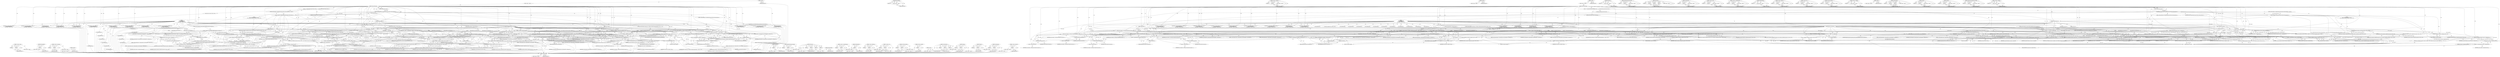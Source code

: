 digraph "&lt;operator&gt;.addressOf" {
vulnerable_315 [label=<(METHOD,&lt;operator&gt;.equals)>];
vulnerable_316 [label=<(PARAM,p1)>];
vulnerable_317 [label=<(PARAM,p2)>];
vulnerable_318 [label=<(BLOCK,&lt;empty&gt;,&lt;empty&gt;)>];
vulnerable_319 [label=<(METHOD_RETURN,ANY)>];
vulnerable_297 [label=<(METHOD,ExtensionEnabled)>];
vulnerable_298 [label=<(PARAM,p1)>];
vulnerable_299 [label=<(BLOCK,&lt;empty&gt;,&lt;empty&gt;)>];
vulnerable_300 [label=<(METHOD_RETURN,ANY)>];
vulnerable_250 [label=<(METHOD,&lt;operator&gt;.assignment)>];
vulnerable_251 [label=<(PARAM,p1)>];
vulnerable_252 [label=<(PARAM,p2)>];
vulnerable_253 [label=<(BLOCK,&lt;empty&gt;,&lt;empty&gt;)>];
vulnerable_254 [label=<(METHOD_RETURN,ANY)>];
vulnerable_276 [label=<(METHOD,ContextGL)>];
vulnerable_277 [label=<(BLOCK,&lt;empty&gt;,&lt;empty&gt;)>];
vulnerable_278 [label=<(METHOD_RETURN,ANY)>];
vulnerable_6 [label=<(METHOD,&lt;global&gt;)<SUB>1</SUB>>];
vulnerable_7 [label=<(BLOCK,&lt;empty&gt;,&lt;empty&gt;)<SUB>1</SUB>>];
vulnerable_8 [label=<(METHOD,getProgramParameter)<SUB>1</SUB>>];
vulnerable_9 [label=<(PARAM,ScriptState* script_state)<SUB>2</SUB>>];
vulnerable_10 [label=<(PARAM,WebGLProgram* program)<SUB>3</SUB>>];
vulnerable_11 [label=<(PARAM,GLenum pname)<SUB>4</SUB>>];
vulnerable_12 [label=<(BLOCK,{
  if (!ValidateWebGLProgramOrShader(&quot;getProgr...,{
  if (!ValidateWebGLProgramOrShader(&quot;getProgr...)<SUB>4</SUB>>];
vulnerable_13 [label=<(CONTROL_STRUCTURE,IF,if (!ValidateWebGLProgramOrShader(&quot;getProgramParamter&quot;, program)))<SUB>5</SUB>>];
vulnerable_14 [label=<(&lt;operator&gt;.logicalNot,!ValidateWebGLProgramOrShader(&quot;getProgramParamt...)<SUB>5</SUB>>];
vulnerable_15 [label=<(ValidateWebGLProgramOrShader,ValidateWebGLProgramOrShader(&quot;getProgramParamte...)<SUB>5</SUB>>];
vulnerable_16 [label=<(LITERAL,&quot;getProgramParamter&quot;,ValidateWebGLProgramOrShader(&quot;getProgramParamte...)<SUB>5</SUB>>];
vulnerable_17 [label=<(IDENTIFIER,program,ValidateWebGLProgramOrShader(&quot;getProgramParamte...)<SUB>5</SUB>>];
vulnerable_18 [label="<(BLOCK,{
    return ScriptValue::CreateNull(script_sta...,{
    return ScriptValue::CreateNull(script_sta...)<SUB>5</SUB>>"];
vulnerable_19 [label="<(RETURN,return ScriptValue::CreateNull(script_state);,return ScriptValue::CreateNull(script_state);)<SUB>6</SUB>>"];
vulnerable_20 [label="<(ScriptValue.CreateNull,ScriptValue::CreateNull(script_state))<SUB>6</SUB>>"];
vulnerable_21 [label="<(&lt;operator&gt;.fieldAccess,ScriptValue::CreateNull)<SUB>6</SUB>>"];
vulnerable_22 [label="<(IDENTIFIER,ScriptValue,ScriptValue::CreateNull(script_state))<SUB>6</SUB>>"];
vulnerable_23 [label=<(FIELD_IDENTIFIER,CreateNull,CreateNull)<SUB>6</SUB>>];
vulnerable_24 [label="<(IDENTIFIER,script_state,ScriptValue::CreateNull(script_state))<SUB>6</SUB>>"];
vulnerable_25 [label="<(LOCAL,GLint value: GLint)<SUB>9</SUB>>"];
vulnerable_26 [label=<(&lt;operator&gt;.assignment,value = 0)<SUB>9</SUB>>];
vulnerable_27 [label=<(IDENTIFIER,value,value = 0)<SUB>9</SUB>>];
vulnerable_28 [label=<(LITERAL,0,value = 0)<SUB>9</SUB>>];
vulnerable_29 [label=<(CONTROL_STRUCTURE,SWITCH,switch(pname))<SUB>10</SUB>>];
vulnerable_30 [label=<(IDENTIFIER,pname,switch(pname))<SUB>10</SUB>>];
vulnerable_31 [label="<(BLOCK,{
    case GL_DELETE_STATUS:
      return WebGL...,{
    case GL_DELETE_STATUS:
      return WebGL...)<SUB>10</SUB>>"];
vulnerable_32 [label=<(JUMP_TARGET,case)<SUB>11</SUB>>];
vulnerable_33 [label="<(IDENTIFIER,GL_DELETE_STATUS,{
    case GL_DELETE_STATUS:
      return WebGL...)<SUB>11</SUB>>"];
vulnerable_34 [label=<(RETURN,return WebGLAny(script_state, program-&gt;MarkedFo...,return WebGLAny(script_state, program-&gt;MarkedFo...)<SUB>12</SUB>>];
vulnerable_35 [label=<(WebGLAny,WebGLAny(script_state, program-&gt;MarkedForDeleti...)<SUB>12</SUB>>];
vulnerable_36 [label=<(IDENTIFIER,script_state,WebGLAny(script_state, program-&gt;MarkedForDeleti...)<SUB>12</SUB>>];
vulnerable_37 [label=<(MarkedForDeletion,program-&gt;MarkedForDeletion())<SUB>12</SUB>>];
vulnerable_38 [label=<(&lt;operator&gt;.indirectFieldAccess,program-&gt;MarkedForDeletion)<SUB>12</SUB>>];
vulnerable_39 [label=<(IDENTIFIER,program,program-&gt;MarkedForDeletion())<SUB>12</SUB>>];
vulnerable_40 [label=<(FIELD_IDENTIFIER,MarkedForDeletion,MarkedForDeletion)<SUB>12</SUB>>];
vulnerable_41 [label=<(JUMP_TARGET,case)<SUB>13</SUB>>];
vulnerable_42 [label="<(IDENTIFIER,GL_VALIDATE_STATUS,{
    case GL_DELETE_STATUS:
      return WebGL...)<SUB>13</SUB>>"];
vulnerable_43 [label=<(GetProgramiv,ContextGL()-&gt;GetProgramiv(ObjectOrZero(program)...)<SUB>14</SUB>>];
vulnerable_44 [label=<(&lt;operator&gt;.indirectFieldAccess,ContextGL()-&gt;GetProgramiv)<SUB>14</SUB>>];
vulnerable_45 [label=<(ContextGL,ContextGL())<SUB>14</SUB>>];
vulnerable_46 [label=<(FIELD_IDENTIFIER,GetProgramiv,GetProgramiv)<SUB>14</SUB>>];
vulnerable_47 [label=<(ObjectOrZero,ObjectOrZero(program))<SUB>14</SUB>>];
vulnerable_48 [label=<(IDENTIFIER,program,ObjectOrZero(program))<SUB>14</SUB>>];
vulnerable_49 [label=<(IDENTIFIER,pname,ContextGL()-&gt;GetProgramiv(ObjectOrZero(program)...)<SUB>14</SUB>>];
vulnerable_50 [label=<(&lt;operator&gt;.addressOf,&amp;value)<SUB>14</SUB>>];
vulnerable_51 [label=<(IDENTIFIER,value,ContextGL()-&gt;GetProgramiv(ObjectOrZero(program)...)<SUB>14</SUB>>];
vulnerable_52 [label=<(RETURN,return WebGLAny(script_state, static_cast&lt;bool&gt;...,return WebGLAny(script_state, static_cast&lt;bool&gt;...)<SUB>15</SUB>>];
vulnerable_53 [label=<(WebGLAny,WebGLAny(script_state, static_cast&lt;bool&gt;(value)))<SUB>15</SUB>>];
vulnerable_54 [label=<(IDENTIFIER,script_state,WebGLAny(script_state, static_cast&lt;bool&gt;(value)))<SUB>15</SUB>>];
vulnerable_55 [label=<(&lt;operator&gt;.cast,static_cast&lt;bool&gt;(value))<SUB>15</SUB>>];
vulnerable_56 [label=<(UNKNOWN,bool,bool)<SUB>15</SUB>>];
vulnerable_57 [label=<(IDENTIFIER,value,static_cast&lt;bool&gt;(value))<SUB>15</SUB>>];
vulnerable_58 [label=<(JUMP_TARGET,case)<SUB>16</SUB>>];
vulnerable_59 [label="<(IDENTIFIER,GL_LINK_STATUS,{
    case GL_DELETE_STATUS:
      return WebGL...)<SUB>16</SUB>>"];
vulnerable_60 [label=<(RETURN,return WebGLAny(script_state, program-&gt;LinkStat...,return WebGLAny(script_state, program-&gt;LinkStat...)<SUB>17</SUB>>];
vulnerable_61 [label=<(WebGLAny,WebGLAny(script_state, program-&gt;LinkStatus(this)))<SUB>17</SUB>>];
vulnerable_62 [label=<(IDENTIFIER,script_state,WebGLAny(script_state, program-&gt;LinkStatus(this)))<SUB>17</SUB>>];
vulnerable_63 [label=<(LinkStatus,program-&gt;LinkStatus(this))<SUB>17</SUB>>];
vulnerable_64 [label=<(&lt;operator&gt;.indirectFieldAccess,program-&gt;LinkStatus)<SUB>17</SUB>>];
vulnerable_65 [label=<(IDENTIFIER,program,program-&gt;LinkStatus(this))<SUB>17</SUB>>];
vulnerable_66 [label=<(FIELD_IDENTIFIER,LinkStatus,LinkStatus)<SUB>17</SUB>>];
vulnerable_67 [label=<(LITERAL,this,program-&gt;LinkStatus(this))<SUB>17</SUB>>];
vulnerable_68 [label=<(JUMP_TARGET,case)<SUB>18</SUB>>];
vulnerable_69 [label="<(IDENTIFIER,GL_COMPLETION_STATUS_KHR,{
    case GL_DELETE_STATUS:
      return WebGL...)<SUB>18</SUB>>"];
vulnerable_70 [label=<(CONTROL_STRUCTURE,IF,if (!ExtensionEnabled(kKHRParallelShaderCompileName)))<SUB>19</SUB>>];
vulnerable_71 [label=<(&lt;operator&gt;.logicalNot,!ExtensionEnabled(kKHRParallelShaderCompileName))<SUB>19</SUB>>];
vulnerable_72 [label=<(ExtensionEnabled,ExtensionEnabled(kKHRParallelShaderCompileName))<SUB>19</SUB>>];
vulnerable_73 [label=<(IDENTIFIER,kKHRParallelShaderCompileName,ExtensionEnabled(kKHRParallelShaderCompileName))<SUB>19</SUB>>];
vulnerable_74 [label=<(BLOCK,{
        SynthesizeGLError(GL_INVALID_ENUM, &quot;g...,{
        SynthesizeGLError(GL_INVALID_ENUM, &quot;g...)<SUB>19</SUB>>];
vulnerable_75 [label=<(SynthesizeGLError,SynthesizeGLError(GL_INVALID_ENUM, &quot;getProgramP...)<SUB>20</SUB>>];
vulnerable_76 [label=<(IDENTIFIER,GL_INVALID_ENUM,SynthesizeGLError(GL_INVALID_ENUM, &quot;getProgramP...)<SUB>20</SUB>>];
vulnerable_77 [label=<(LITERAL,&quot;getProgramParameter&quot;,SynthesizeGLError(GL_INVALID_ENUM, &quot;getProgramP...)<SUB>20</SUB>>];
vulnerable_78 [label=<(LITERAL,&quot;invalid parameter name&quot;,SynthesizeGLError(GL_INVALID_ENUM, &quot;getProgramP...)<SUB>21</SUB>>];
vulnerable_79 [label="<(RETURN,return ScriptValue::CreateNull(script_state);,return ScriptValue::CreateNull(script_state);)<SUB>22</SUB>>"];
vulnerable_80 [label="<(ScriptValue.CreateNull,ScriptValue::CreateNull(script_state))<SUB>22</SUB>>"];
vulnerable_81 [label="<(&lt;operator&gt;.fieldAccess,ScriptValue::CreateNull)<SUB>22</SUB>>"];
vulnerable_82 [label="<(IDENTIFIER,ScriptValue,ScriptValue::CreateNull(script_state))<SUB>22</SUB>>"];
vulnerable_83 [label=<(FIELD_IDENTIFIER,CreateNull,CreateNull)<SUB>22</SUB>>];
vulnerable_84 [label="<(IDENTIFIER,script_state,ScriptValue::CreateNull(script_state))<SUB>22</SUB>>"];
vulnerable_85 [label=<(RETURN,return WebGLAny(script_state, program-&gt;Completi...,return WebGLAny(script_state, program-&gt;Completi...)<SUB>24</SUB>>];
vulnerable_86 [label=<(WebGLAny,WebGLAny(script_state, program-&gt;CompletionStatu...)<SUB>24</SUB>>];
vulnerable_87 [label=<(IDENTIFIER,script_state,WebGLAny(script_state, program-&gt;CompletionStatu...)<SUB>24</SUB>>];
vulnerable_88 [label=<(CompletionStatus,program-&gt;CompletionStatus(this))<SUB>24</SUB>>];
vulnerable_89 [label=<(&lt;operator&gt;.indirectFieldAccess,program-&gt;CompletionStatus)<SUB>24</SUB>>];
vulnerable_90 [label=<(IDENTIFIER,program,program-&gt;CompletionStatus(this))<SUB>24</SUB>>];
vulnerable_91 [label=<(FIELD_IDENTIFIER,CompletionStatus,CompletionStatus)<SUB>24</SUB>>];
vulnerable_92 [label=<(LITERAL,this,program-&gt;CompletionStatus(this))<SUB>24</SUB>>];
vulnerable_93 [label=<(JUMP_TARGET,case)<SUB>25</SUB>>];
vulnerable_94 [label="<(IDENTIFIER,GL_ACTIVE_UNIFORM_BLOCKS,{
    case GL_DELETE_STATUS:
      return WebGL...)<SUB>25</SUB>>"];
vulnerable_95 [label=<(JUMP_TARGET,case)<SUB>26</SUB>>];
vulnerable_96 [label="<(IDENTIFIER,GL_TRANSFORM_FEEDBACK_VARYINGS,{
    case GL_DELETE_STATUS:
      return WebGL...)<SUB>26</SUB>>"];
vulnerable_97 [label=<(CONTROL_STRUCTURE,IF,if (!IsWebGL2OrHigher()))<SUB>27</SUB>>];
vulnerable_98 [label=<(&lt;operator&gt;.logicalNot,!IsWebGL2OrHigher())<SUB>27</SUB>>];
vulnerable_99 [label=<(IsWebGL2OrHigher,IsWebGL2OrHigher())<SUB>27</SUB>>];
vulnerable_100 [label=<(BLOCK,{
        SynthesizeGLError(GL_INVALID_ENUM, &quot;g...,{
        SynthesizeGLError(GL_INVALID_ENUM, &quot;g...)<SUB>27</SUB>>];
vulnerable_101 [label=<(SynthesizeGLError,SynthesizeGLError(GL_INVALID_ENUM, &quot;getProgramP...)<SUB>28</SUB>>];
vulnerable_102 [label=<(IDENTIFIER,GL_INVALID_ENUM,SynthesizeGLError(GL_INVALID_ENUM, &quot;getProgramP...)<SUB>28</SUB>>];
vulnerable_103 [label=<(LITERAL,&quot;getProgramParameter&quot;,SynthesizeGLError(GL_INVALID_ENUM, &quot;getProgramP...)<SUB>28</SUB>>];
vulnerable_104 [label=<(LITERAL,&quot;invalid parameter name&quot;,SynthesizeGLError(GL_INVALID_ENUM, &quot;getProgramP...)<SUB>29</SUB>>];
vulnerable_105 [label="<(RETURN,return ScriptValue::CreateNull(script_state);,return ScriptValue::CreateNull(script_state);)<SUB>30</SUB>>"];
vulnerable_106 [label="<(ScriptValue.CreateNull,ScriptValue::CreateNull(script_state))<SUB>30</SUB>>"];
vulnerable_107 [label="<(&lt;operator&gt;.fieldAccess,ScriptValue::CreateNull)<SUB>30</SUB>>"];
vulnerable_108 [label="<(IDENTIFIER,ScriptValue,ScriptValue::CreateNull(script_state))<SUB>30</SUB>>"];
vulnerable_109 [label=<(FIELD_IDENTIFIER,CreateNull,CreateNull)<SUB>30</SUB>>];
vulnerable_110 [label="<(IDENTIFIER,script_state,ScriptValue::CreateNull(script_state))<SUB>30</SUB>>"];
vulnerable_111 [label="<(IDENTIFIER,FALLTHROUGH,{
    case GL_DELETE_STATUS:
      return WebGL...)<SUB>32</SUB>>"];
vulnerable_112 [label=<(JUMP_TARGET,case)<SUB>33</SUB>>];
vulnerable_113 [label="<(IDENTIFIER,GL_ATTACHED_SHADERS,{
    case GL_DELETE_STATUS:
      return WebGL...)<SUB>33</SUB>>"];
vulnerable_114 [label=<(JUMP_TARGET,case)<SUB>34</SUB>>];
vulnerable_115 [label="<(IDENTIFIER,GL_ACTIVE_ATTRIBUTES,{
    case GL_DELETE_STATUS:
      return WebGL...)<SUB>34</SUB>>"];
vulnerable_116 [label=<(JUMP_TARGET,case)<SUB>35</SUB>>];
vulnerable_117 [label="<(IDENTIFIER,GL_ACTIVE_UNIFORMS,{
    case GL_DELETE_STATUS:
      return WebGL...)<SUB>35</SUB>>"];
vulnerable_118 [label=<(GetProgramiv,ContextGL()-&gt;GetProgramiv(ObjectOrZero(program)...)<SUB>36</SUB>>];
vulnerable_119 [label=<(&lt;operator&gt;.indirectFieldAccess,ContextGL()-&gt;GetProgramiv)<SUB>36</SUB>>];
vulnerable_120 [label=<(ContextGL,ContextGL())<SUB>36</SUB>>];
vulnerable_121 [label=<(FIELD_IDENTIFIER,GetProgramiv,GetProgramiv)<SUB>36</SUB>>];
vulnerable_122 [label=<(ObjectOrZero,ObjectOrZero(program))<SUB>36</SUB>>];
vulnerable_123 [label=<(IDENTIFIER,program,ObjectOrZero(program))<SUB>36</SUB>>];
vulnerable_124 [label=<(IDENTIFIER,pname,ContextGL()-&gt;GetProgramiv(ObjectOrZero(program)...)<SUB>36</SUB>>];
vulnerable_125 [label=<(&lt;operator&gt;.addressOf,&amp;value)<SUB>36</SUB>>];
vulnerable_126 [label=<(IDENTIFIER,value,ContextGL()-&gt;GetProgramiv(ObjectOrZero(program)...)<SUB>36</SUB>>];
vulnerable_127 [label=<(RETURN,return WebGLAny(script_state, value);,return WebGLAny(script_state, value);)<SUB>37</SUB>>];
vulnerable_128 [label=<(WebGLAny,WebGLAny(script_state, value))<SUB>37</SUB>>];
vulnerable_129 [label=<(IDENTIFIER,script_state,WebGLAny(script_state, value))<SUB>37</SUB>>];
vulnerable_130 [label=<(IDENTIFIER,value,WebGLAny(script_state, value))<SUB>37</SUB>>];
vulnerable_131 [label=<(JUMP_TARGET,case)<SUB>38</SUB>>];
vulnerable_132 [label="<(IDENTIFIER,GL_TRANSFORM_FEEDBACK_BUFFER_MODE,{
    case GL_DELETE_STATUS:
      return WebGL...)<SUB>38</SUB>>"];
vulnerable_133 [label=<(CONTROL_STRUCTURE,IF,if (!IsWebGL2OrHigher()))<SUB>39</SUB>>];
vulnerable_134 [label=<(&lt;operator&gt;.logicalNot,!IsWebGL2OrHigher())<SUB>39</SUB>>];
vulnerable_135 [label=<(IsWebGL2OrHigher,IsWebGL2OrHigher())<SUB>39</SUB>>];
vulnerable_136 [label=<(BLOCK,{
        SynthesizeGLError(GL_INVALID_ENUM, &quot;g...,{
        SynthesizeGLError(GL_INVALID_ENUM, &quot;g...)<SUB>39</SUB>>];
vulnerable_137 [label=<(SynthesizeGLError,SynthesizeGLError(GL_INVALID_ENUM, &quot;getProgramP...)<SUB>40</SUB>>];
vulnerable_138 [label=<(IDENTIFIER,GL_INVALID_ENUM,SynthesizeGLError(GL_INVALID_ENUM, &quot;getProgramP...)<SUB>40</SUB>>];
vulnerable_139 [label=<(LITERAL,&quot;getProgramParameter&quot;,SynthesizeGLError(GL_INVALID_ENUM, &quot;getProgramP...)<SUB>40</SUB>>];
vulnerable_140 [label=<(LITERAL,&quot;invalid parameter name&quot;,SynthesizeGLError(GL_INVALID_ENUM, &quot;getProgramP...)<SUB>41</SUB>>];
vulnerable_141 [label="<(RETURN,return ScriptValue::CreateNull(script_state);,return ScriptValue::CreateNull(script_state);)<SUB>42</SUB>>"];
vulnerable_142 [label="<(ScriptValue.CreateNull,ScriptValue::CreateNull(script_state))<SUB>42</SUB>>"];
vulnerable_143 [label="<(&lt;operator&gt;.fieldAccess,ScriptValue::CreateNull)<SUB>42</SUB>>"];
vulnerable_144 [label="<(IDENTIFIER,ScriptValue,ScriptValue::CreateNull(script_state))<SUB>42</SUB>>"];
vulnerable_145 [label=<(FIELD_IDENTIFIER,CreateNull,CreateNull)<SUB>42</SUB>>];
vulnerable_146 [label="<(IDENTIFIER,script_state,ScriptValue::CreateNull(script_state))<SUB>42</SUB>>"];
vulnerable_147 [label=<(GetProgramiv,ContextGL()-&gt;GetProgramiv(ObjectOrZero(program)...)<SUB>44</SUB>>];
vulnerable_148 [label=<(&lt;operator&gt;.indirectFieldAccess,ContextGL()-&gt;GetProgramiv)<SUB>44</SUB>>];
vulnerable_149 [label=<(ContextGL,ContextGL())<SUB>44</SUB>>];
vulnerable_150 [label=<(FIELD_IDENTIFIER,GetProgramiv,GetProgramiv)<SUB>44</SUB>>];
vulnerable_151 [label=<(ObjectOrZero,ObjectOrZero(program))<SUB>44</SUB>>];
vulnerable_152 [label=<(IDENTIFIER,program,ObjectOrZero(program))<SUB>44</SUB>>];
vulnerable_153 [label=<(IDENTIFIER,pname,ContextGL()-&gt;GetProgramiv(ObjectOrZero(program)...)<SUB>44</SUB>>];
vulnerable_154 [label=<(&lt;operator&gt;.addressOf,&amp;value)<SUB>44</SUB>>];
vulnerable_155 [label=<(IDENTIFIER,value,ContextGL()-&gt;GetProgramiv(ObjectOrZero(program)...)<SUB>44</SUB>>];
vulnerable_156 [label=<(RETURN,return WebGLAny(script_state, static_cast&lt;unsig...,return WebGLAny(script_state, static_cast&lt;unsig...)<SUB>45</SUB>>];
vulnerable_157 [label=<(WebGLAny,WebGLAny(script_state, static_cast&lt;unsigned&gt;(va...)<SUB>45</SUB>>];
vulnerable_158 [label=<(IDENTIFIER,script_state,WebGLAny(script_state, static_cast&lt;unsigned&gt;(va...)<SUB>45</SUB>>];
vulnerable_159 [label=<(&lt;operator&gt;.cast,static_cast&lt;unsigned&gt;(value))<SUB>45</SUB>>];
vulnerable_160 [label=<(UNKNOWN,unsigned,unsigned)<SUB>45</SUB>>];
vulnerable_161 [label=<(IDENTIFIER,value,static_cast&lt;unsigned&gt;(value))<SUB>45</SUB>>];
vulnerable_162 [label=<(JUMP_TARGET,case)<SUB>46</SUB>>];
vulnerable_163 [label="<(IDENTIFIER,GL_ACTIVE_ATOMIC_COUNTER_BUFFERS,{
    case GL_DELETE_STATUS:
      return WebGL...)<SUB>46</SUB>>"];
vulnerable_164 [label="<(CONTROL_STRUCTURE,IF,if (context_type_ == Platform::kWebGL2ComputeContextType))<SUB>47</SUB>>"];
vulnerable_165 [label="<(&lt;operator&gt;.equals,context_type_ == Platform::kWebGL2ComputeContex...)<SUB>47</SUB>>"];
vulnerable_166 [label="<(IDENTIFIER,context_type_,context_type_ == Platform::kWebGL2ComputeContex...)<SUB>47</SUB>>"];
vulnerable_167 [label="<(&lt;operator&gt;.fieldAccess,Platform::kWebGL2ComputeContextType)<SUB>47</SUB>>"];
vulnerable_168 [label="<(IDENTIFIER,Platform,context_type_ == Platform::kWebGL2ComputeContex...)<SUB>47</SUB>>"];
vulnerable_169 [label=<(FIELD_IDENTIFIER,kWebGL2ComputeContextType,kWebGL2ComputeContextType)<SUB>47</SUB>>];
vulnerable_170 [label=<(BLOCK,{
        ContextGL()-&gt;GetProgramiv(ObjectOrZer...,{
        ContextGL()-&gt;GetProgramiv(ObjectOrZer...)<SUB>47</SUB>>];
vulnerable_171 [label=<(GetProgramiv,ContextGL()-&gt;GetProgramiv(ObjectOrZero(program)...)<SUB>48</SUB>>];
vulnerable_172 [label=<(&lt;operator&gt;.indirectFieldAccess,ContextGL()-&gt;GetProgramiv)<SUB>48</SUB>>];
vulnerable_173 [label=<(ContextGL,ContextGL())<SUB>48</SUB>>];
vulnerable_174 [label=<(FIELD_IDENTIFIER,GetProgramiv,GetProgramiv)<SUB>48</SUB>>];
vulnerable_175 [label=<(ObjectOrZero,ObjectOrZero(program))<SUB>48</SUB>>];
vulnerable_176 [label=<(IDENTIFIER,program,ObjectOrZero(program))<SUB>48</SUB>>];
vulnerable_177 [label=<(IDENTIFIER,pname,ContextGL()-&gt;GetProgramiv(ObjectOrZero(program)...)<SUB>48</SUB>>];
vulnerable_178 [label=<(&lt;operator&gt;.addressOf,&amp;value)<SUB>48</SUB>>];
vulnerable_179 [label=<(IDENTIFIER,value,ContextGL()-&gt;GetProgramiv(ObjectOrZero(program)...)<SUB>48</SUB>>];
vulnerable_180 [label=<(RETURN,return WebGLAny(script_state, static_cast&lt;unsig...,return WebGLAny(script_state, static_cast&lt;unsig...)<SUB>49</SUB>>];
vulnerable_181 [label=<(WebGLAny,WebGLAny(script_state, static_cast&lt;unsigned&gt;(va...)<SUB>49</SUB>>];
vulnerable_182 [label=<(IDENTIFIER,script_state,WebGLAny(script_state, static_cast&lt;unsigned&gt;(va...)<SUB>49</SUB>>];
vulnerable_183 [label=<(&lt;operator&gt;.cast,static_cast&lt;unsigned&gt;(value))<SUB>49</SUB>>];
vulnerable_184 [label=<(UNKNOWN,unsigned,unsigned)<SUB>49</SUB>>];
vulnerable_185 [label=<(IDENTIFIER,value,static_cast&lt;unsigned&gt;(value))<SUB>49</SUB>>];
vulnerable_186 [label="<(IDENTIFIER,FALLTHROUGH,{
    case GL_DELETE_STATUS:
      return WebGL...)<SUB>51</SUB>>"];
vulnerable_187 [label=<(JUMP_TARGET,default)<SUB>52</SUB>>];
vulnerable_188 [label=<(SynthesizeGLError,SynthesizeGLError(GL_INVALID_ENUM, &quot;getProgramP...)<SUB>53</SUB>>];
vulnerable_189 [label=<(IDENTIFIER,GL_INVALID_ENUM,SynthesizeGLError(GL_INVALID_ENUM, &quot;getProgramP...)<SUB>53</SUB>>];
vulnerable_190 [label=<(LITERAL,&quot;getProgramParameter&quot;,SynthesizeGLError(GL_INVALID_ENUM, &quot;getProgramP...)<SUB>53</SUB>>];
vulnerable_191 [label=<(LITERAL,&quot;invalid parameter name&quot;,SynthesizeGLError(GL_INVALID_ENUM, &quot;getProgramP...)<SUB>54</SUB>>];
vulnerable_192 [label="<(RETURN,return ScriptValue::CreateNull(script_state);,return ScriptValue::CreateNull(script_state);)<SUB>55</SUB>>"];
vulnerable_193 [label="<(ScriptValue.CreateNull,ScriptValue::CreateNull(script_state))<SUB>55</SUB>>"];
vulnerable_194 [label="<(&lt;operator&gt;.fieldAccess,ScriptValue::CreateNull)<SUB>55</SUB>>"];
vulnerable_195 [label="<(IDENTIFIER,ScriptValue,ScriptValue::CreateNull(script_state))<SUB>55</SUB>>"];
vulnerable_196 [label=<(FIELD_IDENTIFIER,CreateNull,CreateNull)<SUB>55</SUB>>];
vulnerable_197 [label="<(IDENTIFIER,script_state,ScriptValue::CreateNull(script_state))<SUB>55</SUB>>"];
vulnerable_198 [label=<(METHOD_RETURN,ScriptValue)<SUB>1</SUB>>];
vulnerable_200 [label=<(METHOD_RETURN,ANY)<SUB>1</SUB>>];
vulnerable_279 [label=<(METHOD,ObjectOrZero)>];
vulnerable_280 [label=<(PARAM,p1)>];
vulnerable_281 [label=<(BLOCK,&lt;empty&gt;,&lt;empty&gt;)>];
vulnerable_282 [label=<(METHOD_RETURN,ANY)>];
vulnerable_235 [label=<(METHOD,ValidateWebGLProgramOrShader)>];
vulnerable_236 [label=<(PARAM,p1)>];
vulnerable_237 [label=<(PARAM,p2)>];
vulnerable_238 [label=<(BLOCK,&lt;empty&gt;,&lt;empty&gt;)>];
vulnerable_239 [label=<(METHOD_RETURN,ANY)>];
vulnerable_269 [label=<(METHOD,GetProgramiv)>];
vulnerable_270 [label=<(PARAM,p1)>];
vulnerable_271 [label=<(PARAM,p2)>];
vulnerable_272 [label=<(PARAM,p3)>];
vulnerable_273 [label=<(PARAM,p4)>];
vulnerable_274 [label=<(BLOCK,&lt;empty&gt;,&lt;empty&gt;)>];
vulnerable_275 [label=<(METHOD_RETURN,ANY)>];
vulnerable_312 [label=<(METHOD,IsWebGL2OrHigher)>];
vulnerable_313 [label=<(BLOCK,&lt;empty&gt;,&lt;empty&gt;)>];
vulnerable_314 [label=<(METHOD_RETURN,ANY)>];
vulnerable_264 [label=<(METHOD,&lt;operator&gt;.indirectFieldAccess)>];
vulnerable_265 [label=<(PARAM,p1)>];
vulnerable_266 [label=<(PARAM,p2)>];
vulnerable_267 [label=<(BLOCK,&lt;empty&gt;,&lt;empty&gt;)>];
vulnerable_268 [label=<(METHOD_RETURN,ANY)>];
vulnerable_260 [label=<(METHOD,MarkedForDeletion)>];
vulnerable_261 [label=<(PARAM,p1)>];
vulnerable_262 [label=<(BLOCK,&lt;empty&gt;,&lt;empty&gt;)>];
vulnerable_263 [label=<(METHOD_RETURN,ANY)>];
vulnerable_245 [label=<(METHOD,&lt;operator&gt;.fieldAccess)>];
vulnerable_246 [label=<(PARAM,p1)>];
vulnerable_247 [label=<(PARAM,p2)>];
vulnerable_248 [label=<(BLOCK,&lt;empty&gt;,&lt;empty&gt;)>];
vulnerable_249 [label=<(METHOD_RETURN,ANY)>];
vulnerable_287 [label=<(METHOD,&lt;operator&gt;.cast)>];
vulnerable_288 [label=<(PARAM,p1)>];
vulnerable_289 [label=<(PARAM,p2)>];
vulnerable_290 [label=<(BLOCK,&lt;empty&gt;,&lt;empty&gt;)>];
vulnerable_291 [label=<(METHOD_RETURN,ANY)>];
vulnerable_240 [label=<(METHOD,ScriptValue.CreateNull)>];
vulnerable_241 [label=<(PARAM,p1)>];
vulnerable_242 [label=<(PARAM,p2)>];
vulnerable_243 [label=<(BLOCK,&lt;empty&gt;,&lt;empty&gt;)>];
vulnerable_244 [label=<(METHOD_RETURN,ANY)>];
vulnerable_231 [label=<(METHOD,&lt;operator&gt;.logicalNot)>];
vulnerable_232 [label=<(PARAM,p1)>];
vulnerable_233 [label=<(BLOCK,&lt;empty&gt;,&lt;empty&gt;)>];
vulnerable_234 [label=<(METHOD_RETURN,ANY)>];
vulnerable_225 [label=<(METHOD,&lt;global&gt;)<SUB>1</SUB>>];
vulnerable_226 [label=<(BLOCK,&lt;empty&gt;,&lt;empty&gt;)>];
vulnerable_227 [label=<(METHOD_RETURN,ANY)>];
vulnerable_301 [label=<(METHOD,SynthesizeGLError)>];
vulnerable_302 [label=<(PARAM,p1)>];
vulnerable_303 [label=<(PARAM,p2)>];
vulnerable_304 [label=<(PARAM,p3)>];
vulnerable_305 [label=<(BLOCK,&lt;empty&gt;,&lt;empty&gt;)>];
vulnerable_306 [label=<(METHOD_RETURN,ANY)>];
vulnerable_292 [label=<(METHOD,LinkStatus)>];
vulnerable_293 [label=<(PARAM,p1)>];
vulnerable_294 [label=<(PARAM,p2)>];
vulnerable_295 [label=<(BLOCK,&lt;empty&gt;,&lt;empty&gt;)>];
vulnerable_296 [label=<(METHOD_RETURN,ANY)>];
vulnerable_255 [label=<(METHOD,WebGLAny)>];
vulnerable_256 [label=<(PARAM,p1)>];
vulnerable_257 [label=<(PARAM,p2)>];
vulnerable_258 [label=<(BLOCK,&lt;empty&gt;,&lt;empty&gt;)>];
vulnerable_259 [label=<(METHOD_RETURN,ANY)>];
vulnerable_307 [label=<(METHOD,CompletionStatus)>];
vulnerable_308 [label=<(PARAM,p1)>];
vulnerable_309 [label=<(PARAM,p2)>];
vulnerable_310 [label=<(BLOCK,&lt;empty&gt;,&lt;empty&gt;)>];
vulnerable_311 [label=<(METHOD_RETURN,ANY)>];
vulnerable_283 [label=<(METHOD,&lt;operator&gt;.addressOf)>];
vulnerable_284 [label=<(PARAM,p1)>];
vulnerable_285 [label=<(BLOCK,&lt;empty&gt;,&lt;empty&gt;)>];
vulnerable_286 [label=<(METHOD_RETURN,ANY)>];
fixed_330 [label=<(METHOD,IsWebGL2OrHigher)>];
fixed_331 [label=<(BLOCK,&lt;empty&gt;,&lt;empty&gt;)>];
fixed_332 [label=<(METHOD_RETURN,ANY)>];
fixed_310 [label=<(METHOD,ExtensionEnabled)>];
fixed_311 [label=<(PARAM,p1)>];
fixed_312 [label=<(BLOCK,&lt;empty&gt;,&lt;empty&gt;)>];
fixed_313 [label=<(METHOD_RETURN,ANY)>];
fixed_263 [label=<(METHOD,&lt;operator&gt;.assignment)>];
fixed_264 [label=<(PARAM,p1)>];
fixed_265 [label=<(PARAM,p2)>];
fixed_266 [label=<(BLOCK,&lt;empty&gt;,&lt;empty&gt;)>];
fixed_267 [label=<(METHOD_RETURN,ANY)>];
fixed_289 [label=<(METHOD,ContextGL)>];
fixed_290 [label=<(BLOCK,&lt;empty&gt;,&lt;empty&gt;)>];
fixed_291 [label=<(METHOD_RETURN,ANY)>];
fixed_6 [label=<(METHOD,&lt;global&gt;)<SUB>1</SUB>>];
fixed_7 [label=<(BLOCK,&lt;empty&gt;,&lt;empty&gt;)<SUB>1</SUB>>];
fixed_8 [label=<(METHOD,getProgramParameter)<SUB>1</SUB>>];
fixed_9 [label=<(PARAM,ScriptState* script_state)<SUB>2</SUB>>];
fixed_10 [label=<(PARAM,WebGLProgram* program)<SUB>3</SUB>>];
fixed_11 [label=<(PARAM,GLenum pname)<SUB>4</SUB>>];
fixed_12 [label=<(BLOCK,{
  if (!ValidateWebGLProgramOrShader(&quot;getProgr...,{
  if (!ValidateWebGLProgramOrShader(&quot;getProgr...)<SUB>4</SUB>>];
fixed_13 [label=<(CONTROL_STRUCTURE,IF,if (!ValidateWebGLProgramOrShader(&quot;getProgramParamter&quot;, program)))<SUB>5</SUB>>];
fixed_14 [label=<(&lt;operator&gt;.logicalNot,!ValidateWebGLProgramOrShader(&quot;getProgramParamt...)<SUB>5</SUB>>];
fixed_15 [label=<(ValidateWebGLProgramOrShader,ValidateWebGLProgramOrShader(&quot;getProgramParamte...)<SUB>5</SUB>>];
fixed_16 [label=<(LITERAL,&quot;getProgramParamter&quot;,ValidateWebGLProgramOrShader(&quot;getProgramParamte...)<SUB>5</SUB>>];
fixed_17 [label=<(IDENTIFIER,program,ValidateWebGLProgramOrShader(&quot;getProgramParamte...)<SUB>5</SUB>>];
fixed_18 [label="<(BLOCK,{
    return ScriptValue::CreateNull(script_sta...,{
    return ScriptValue::CreateNull(script_sta...)<SUB>5</SUB>>"];
fixed_19 [label="<(RETURN,return ScriptValue::CreateNull(script_state);,return ScriptValue::CreateNull(script_state);)<SUB>6</SUB>>"];
fixed_20 [label="<(ScriptValue.CreateNull,ScriptValue::CreateNull(script_state))<SUB>6</SUB>>"];
fixed_21 [label="<(&lt;operator&gt;.fieldAccess,ScriptValue::CreateNull)<SUB>6</SUB>>"];
fixed_22 [label="<(IDENTIFIER,ScriptValue,ScriptValue::CreateNull(script_state))<SUB>6</SUB>>"];
fixed_23 [label=<(FIELD_IDENTIFIER,CreateNull,CreateNull)<SUB>6</SUB>>];
fixed_24 [label="<(IDENTIFIER,script_state,ScriptValue::CreateNull(script_state))<SUB>6</SUB>>"];
fixed_25 [label="<(LOCAL,GLint value: GLint)<SUB>9</SUB>>"];
fixed_26 [label=<(&lt;operator&gt;.assignment,value = 0)<SUB>9</SUB>>];
fixed_27 [label=<(IDENTIFIER,value,value = 0)<SUB>9</SUB>>];
fixed_28 [label=<(LITERAL,0,value = 0)<SUB>9</SUB>>];
fixed_29 [label=<(CONTROL_STRUCTURE,SWITCH,switch(pname))<SUB>10</SUB>>];
fixed_30 [label=<(IDENTIFIER,pname,switch(pname))<SUB>10</SUB>>];
fixed_31 [label="<(BLOCK,{
    case GL_DELETE_STATUS:
      return WebGL...,{
    case GL_DELETE_STATUS:
      return WebGL...)<SUB>10</SUB>>"];
fixed_32 [label=<(JUMP_TARGET,case)<SUB>11</SUB>>];
fixed_33 [label="<(IDENTIFIER,GL_DELETE_STATUS,{
    case GL_DELETE_STATUS:
      return WebGL...)<SUB>11</SUB>>"];
fixed_34 [label=<(RETURN,return WebGLAny(script_state, program-&gt;MarkedFo...,return WebGLAny(script_state, program-&gt;MarkedFo...)<SUB>12</SUB>>];
fixed_35 [label=<(WebGLAny,WebGLAny(script_state, program-&gt;MarkedForDeleti...)<SUB>12</SUB>>];
fixed_36 [label=<(IDENTIFIER,script_state,WebGLAny(script_state, program-&gt;MarkedForDeleti...)<SUB>12</SUB>>];
fixed_37 [label=<(MarkedForDeletion,program-&gt;MarkedForDeletion())<SUB>12</SUB>>];
fixed_38 [label=<(&lt;operator&gt;.indirectFieldAccess,program-&gt;MarkedForDeletion)<SUB>12</SUB>>];
fixed_39 [label=<(IDENTIFIER,program,program-&gt;MarkedForDeletion())<SUB>12</SUB>>];
fixed_40 [label=<(FIELD_IDENTIFIER,MarkedForDeletion,MarkedForDeletion)<SUB>12</SUB>>];
fixed_41 [label=<(JUMP_TARGET,case)<SUB>13</SUB>>];
fixed_42 [label="<(IDENTIFIER,GL_VALIDATE_STATUS,{
    case GL_DELETE_STATUS:
      return WebGL...)<SUB>13</SUB>>"];
fixed_43 [label=<(GetProgramiv,ContextGL()-&gt;GetProgramiv(ObjectOrZero(program)...)<SUB>14</SUB>>];
fixed_44 [label=<(&lt;operator&gt;.indirectFieldAccess,ContextGL()-&gt;GetProgramiv)<SUB>14</SUB>>];
fixed_45 [label=<(ContextGL,ContextGL())<SUB>14</SUB>>];
fixed_46 [label=<(FIELD_IDENTIFIER,GetProgramiv,GetProgramiv)<SUB>14</SUB>>];
fixed_47 [label=<(ObjectOrZero,ObjectOrZero(program))<SUB>14</SUB>>];
fixed_48 [label=<(IDENTIFIER,program,ObjectOrZero(program))<SUB>14</SUB>>];
fixed_49 [label=<(IDENTIFIER,pname,ContextGL()-&gt;GetProgramiv(ObjectOrZero(program)...)<SUB>14</SUB>>];
fixed_50 [label=<(&lt;operator&gt;.addressOf,&amp;value)<SUB>14</SUB>>];
fixed_51 [label=<(IDENTIFIER,value,ContextGL()-&gt;GetProgramiv(ObjectOrZero(program)...)<SUB>14</SUB>>];
fixed_52 [label=<(RETURN,return WebGLAny(script_state, static_cast&lt;bool&gt;...,return WebGLAny(script_state, static_cast&lt;bool&gt;...)<SUB>15</SUB>>];
fixed_53 [label=<(WebGLAny,WebGLAny(script_state, static_cast&lt;bool&gt;(value)))<SUB>15</SUB>>];
fixed_54 [label=<(IDENTIFIER,script_state,WebGLAny(script_state, static_cast&lt;bool&gt;(value)))<SUB>15</SUB>>];
fixed_55 [label=<(&lt;operator&gt;.cast,static_cast&lt;bool&gt;(value))<SUB>15</SUB>>];
fixed_56 [label=<(UNKNOWN,bool,bool)<SUB>15</SUB>>];
fixed_57 [label=<(IDENTIFIER,value,static_cast&lt;bool&gt;(value))<SUB>15</SUB>>];
fixed_58 [label=<(JUMP_TARGET,case)<SUB>16</SUB>>];
fixed_59 [label="<(IDENTIFIER,GL_LINK_STATUS,{
    case GL_DELETE_STATUS:
      return WebGL...)<SUB>16</SUB>>"];
fixed_60 [label=<(RETURN,return WebGLAny(script_state, program-&gt;LinkStat...,return WebGLAny(script_state, program-&gt;LinkStat...)<SUB>17</SUB>>];
fixed_61 [label=<(WebGLAny,WebGLAny(script_state, program-&gt;LinkStatus(this)))<SUB>17</SUB>>];
fixed_62 [label=<(IDENTIFIER,script_state,WebGLAny(script_state, program-&gt;LinkStatus(this)))<SUB>17</SUB>>];
fixed_63 [label=<(LinkStatus,program-&gt;LinkStatus(this))<SUB>17</SUB>>];
fixed_64 [label=<(&lt;operator&gt;.indirectFieldAccess,program-&gt;LinkStatus)<SUB>17</SUB>>];
fixed_65 [label=<(IDENTIFIER,program,program-&gt;LinkStatus(this))<SUB>17</SUB>>];
fixed_66 [label=<(FIELD_IDENTIFIER,LinkStatus,LinkStatus)<SUB>17</SUB>>];
fixed_67 [label=<(LITERAL,this,program-&gt;LinkStatus(this))<SUB>17</SUB>>];
fixed_68 [label=<(JUMP_TARGET,case)<SUB>18</SUB>>];
fixed_69 [label="<(IDENTIFIER,GL_COMPLETION_STATUS_KHR,{
    case GL_DELETE_STATUS:
      return WebGL...)<SUB>18</SUB>>"];
fixed_70 [label=<(CONTROL_STRUCTURE,IF,if (!ExtensionEnabled(kKHRParallelShaderCompileName)))<SUB>19</SUB>>];
fixed_71 [label=<(&lt;operator&gt;.logicalNot,!ExtensionEnabled(kKHRParallelShaderCompileName))<SUB>19</SUB>>];
fixed_72 [label=<(ExtensionEnabled,ExtensionEnabled(kKHRParallelShaderCompileName))<SUB>19</SUB>>];
fixed_73 [label=<(IDENTIFIER,kKHRParallelShaderCompileName,ExtensionEnabled(kKHRParallelShaderCompileName))<SUB>19</SUB>>];
fixed_74 [label=<(BLOCK,{
        SynthesizeGLError(GL_INVALID_ENUM, &quot;g...,{
        SynthesizeGLError(GL_INVALID_ENUM, &quot;g...)<SUB>19</SUB>>];
fixed_75 [label=<(SynthesizeGLError,SynthesizeGLError(GL_INVALID_ENUM, &quot;getProgramP...)<SUB>20</SUB>>];
fixed_76 [label=<(IDENTIFIER,GL_INVALID_ENUM,SynthesizeGLError(GL_INVALID_ENUM, &quot;getProgramP...)<SUB>20</SUB>>];
fixed_77 [label=<(LITERAL,&quot;getProgramParameter&quot;,SynthesizeGLError(GL_INVALID_ENUM, &quot;getProgramP...)<SUB>20</SUB>>];
fixed_78 [label=<(LITERAL,&quot;invalid parameter name&quot;,SynthesizeGLError(GL_INVALID_ENUM, &quot;getProgramP...)<SUB>21</SUB>>];
fixed_79 [label="<(RETURN,return ScriptValue::CreateNull(script_state);,return ScriptValue::CreateNull(script_state);)<SUB>22</SUB>>"];
fixed_80 [label="<(ScriptValue.CreateNull,ScriptValue::CreateNull(script_state))<SUB>22</SUB>>"];
fixed_81 [label="<(&lt;operator&gt;.fieldAccess,ScriptValue::CreateNull)<SUB>22</SUB>>"];
fixed_82 [label="<(IDENTIFIER,ScriptValue,ScriptValue::CreateNull(script_state))<SUB>22</SUB>>"];
fixed_83 [label=<(FIELD_IDENTIFIER,CreateNull,CreateNull)<SUB>22</SUB>>];
fixed_84 [label="<(IDENTIFIER,script_state,ScriptValue::CreateNull(script_state))<SUB>22</SUB>>"];
fixed_85 [label="<(LOCAL,bool completed: bool)<SUB>24</SUB>>"];
fixed_86 [label=<(CONTROL_STRUCTURE,IF,if (checkProgramCompletionQueryAvailable(program, &amp;completed)))<SUB>25</SUB>>];
fixed_87 [label=<(checkProgramCompletionQueryAvailable,checkProgramCompletionQueryAvailable(program, &amp;...)<SUB>25</SUB>>];
fixed_88 [label=<(IDENTIFIER,program,checkProgramCompletionQueryAvailable(program, &amp;...)<SUB>25</SUB>>];
fixed_89 [label=<(&lt;operator&gt;.addressOf,&amp;completed)<SUB>25</SUB>>];
fixed_90 [label=<(IDENTIFIER,completed,checkProgramCompletionQueryAvailable(program, &amp;...)<SUB>25</SUB>>];
fixed_91 [label=<(BLOCK,{
        return WebGLAny(script_state, complet...,{
        return WebGLAny(script_state, complet...)<SUB>25</SUB>>];
fixed_92 [label=<(RETURN,return WebGLAny(script_state, completed);,return WebGLAny(script_state, completed);)<SUB>26</SUB>>];
fixed_93 [label=<(WebGLAny,WebGLAny(script_state, completed))<SUB>26</SUB>>];
fixed_94 [label=<(IDENTIFIER,script_state,WebGLAny(script_state, completed))<SUB>26</SUB>>];
fixed_95 [label=<(IDENTIFIER,completed,WebGLAny(script_state, completed))<SUB>26</SUB>>];
fixed_96 [label=<(RETURN,return WebGLAny(script_state, program-&gt;Completi...,return WebGLAny(script_state, program-&gt;Completi...)<SUB>28</SUB>>];
fixed_97 [label=<(WebGLAny,WebGLAny(script_state, program-&gt;CompletionStatu...)<SUB>28</SUB>>];
fixed_98 [label=<(IDENTIFIER,script_state,WebGLAny(script_state, program-&gt;CompletionStatu...)<SUB>28</SUB>>];
fixed_99 [label=<(CompletionStatus,program-&gt;CompletionStatus(this))<SUB>28</SUB>>];
fixed_100 [label=<(&lt;operator&gt;.indirectFieldAccess,program-&gt;CompletionStatus)<SUB>28</SUB>>];
fixed_101 [label=<(IDENTIFIER,program,program-&gt;CompletionStatus(this))<SUB>28</SUB>>];
fixed_102 [label=<(FIELD_IDENTIFIER,CompletionStatus,CompletionStatus)<SUB>28</SUB>>];
fixed_103 [label=<(LITERAL,this,program-&gt;CompletionStatus(this))<SUB>28</SUB>>];
fixed_104 [label=<(JUMP_TARGET,case)<SUB>29</SUB>>];
fixed_105 [label="<(IDENTIFIER,GL_ACTIVE_UNIFORM_BLOCKS,{
    case GL_DELETE_STATUS:
      return WebGL...)<SUB>29</SUB>>"];
fixed_106 [label=<(JUMP_TARGET,case)<SUB>30</SUB>>];
fixed_107 [label="<(IDENTIFIER,GL_TRANSFORM_FEEDBACK_VARYINGS,{
    case GL_DELETE_STATUS:
      return WebGL...)<SUB>30</SUB>>"];
fixed_108 [label=<(CONTROL_STRUCTURE,IF,if (!IsWebGL2OrHigher()))<SUB>31</SUB>>];
fixed_109 [label=<(&lt;operator&gt;.logicalNot,!IsWebGL2OrHigher())<SUB>31</SUB>>];
fixed_110 [label=<(IsWebGL2OrHigher,IsWebGL2OrHigher())<SUB>31</SUB>>];
fixed_111 [label=<(BLOCK,{
        SynthesizeGLError(GL_INVALID_ENUM, &quot;g...,{
        SynthesizeGLError(GL_INVALID_ENUM, &quot;g...)<SUB>31</SUB>>];
fixed_112 [label=<(SynthesizeGLError,SynthesizeGLError(GL_INVALID_ENUM, &quot;getProgramP...)<SUB>32</SUB>>];
fixed_113 [label=<(IDENTIFIER,GL_INVALID_ENUM,SynthesizeGLError(GL_INVALID_ENUM, &quot;getProgramP...)<SUB>32</SUB>>];
fixed_114 [label=<(LITERAL,&quot;getProgramParameter&quot;,SynthesizeGLError(GL_INVALID_ENUM, &quot;getProgramP...)<SUB>32</SUB>>];
fixed_115 [label=<(LITERAL,&quot;invalid parameter name&quot;,SynthesizeGLError(GL_INVALID_ENUM, &quot;getProgramP...)<SUB>33</SUB>>];
fixed_116 [label="<(RETURN,return ScriptValue::CreateNull(script_state);,return ScriptValue::CreateNull(script_state);)<SUB>34</SUB>>"];
fixed_117 [label="<(ScriptValue.CreateNull,ScriptValue::CreateNull(script_state))<SUB>34</SUB>>"];
fixed_118 [label="<(&lt;operator&gt;.fieldAccess,ScriptValue::CreateNull)<SUB>34</SUB>>"];
fixed_119 [label="<(IDENTIFIER,ScriptValue,ScriptValue::CreateNull(script_state))<SUB>34</SUB>>"];
fixed_120 [label=<(FIELD_IDENTIFIER,CreateNull,CreateNull)<SUB>34</SUB>>];
fixed_121 [label="<(IDENTIFIER,script_state,ScriptValue::CreateNull(script_state))<SUB>34</SUB>>"];
fixed_122 [label="<(IDENTIFIER,FALLTHROUGH,{
    case GL_DELETE_STATUS:
      return WebGL...)<SUB>36</SUB>>"];
fixed_123 [label=<(JUMP_TARGET,case)<SUB>37</SUB>>];
fixed_124 [label="<(IDENTIFIER,GL_ATTACHED_SHADERS,{
    case GL_DELETE_STATUS:
      return WebGL...)<SUB>37</SUB>>"];
fixed_125 [label=<(JUMP_TARGET,case)<SUB>38</SUB>>];
fixed_126 [label="<(IDENTIFIER,GL_ACTIVE_ATTRIBUTES,{
    case GL_DELETE_STATUS:
      return WebGL...)<SUB>38</SUB>>"];
fixed_127 [label=<(JUMP_TARGET,case)<SUB>39</SUB>>];
fixed_128 [label="<(IDENTIFIER,GL_ACTIVE_UNIFORMS,{
    case GL_DELETE_STATUS:
      return WebGL...)<SUB>39</SUB>>"];
fixed_129 [label=<(GetProgramiv,ContextGL()-&gt;GetProgramiv(ObjectOrZero(program)...)<SUB>40</SUB>>];
fixed_130 [label=<(&lt;operator&gt;.indirectFieldAccess,ContextGL()-&gt;GetProgramiv)<SUB>40</SUB>>];
fixed_131 [label=<(ContextGL,ContextGL())<SUB>40</SUB>>];
fixed_132 [label=<(FIELD_IDENTIFIER,GetProgramiv,GetProgramiv)<SUB>40</SUB>>];
fixed_133 [label=<(ObjectOrZero,ObjectOrZero(program))<SUB>40</SUB>>];
fixed_134 [label=<(IDENTIFIER,program,ObjectOrZero(program))<SUB>40</SUB>>];
fixed_135 [label=<(IDENTIFIER,pname,ContextGL()-&gt;GetProgramiv(ObjectOrZero(program)...)<SUB>40</SUB>>];
fixed_136 [label=<(&lt;operator&gt;.addressOf,&amp;value)<SUB>40</SUB>>];
fixed_137 [label=<(IDENTIFIER,value,ContextGL()-&gt;GetProgramiv(ObjectOrZero(program)...)<SUB>40</SUB>>];
fixed_138 [label=<(RETURN,return WebGLAny(script_state, value);,return WebGLAny(script_state, value);)<SUB>41</SUB>>];
fixed_139 [label=<(WebGLAny,WebGLAny(script_state, value))<SUB>41</SUB>>];
fixed_140 [label=<(IDENTIFIER,script_state,WebGLAny(script_state, value))<SUB>41</SUB>>];
fixed_141 [label=<(IDENTIFIER,value,WebGLAny(script_state, value))<SUB>41</SUB>>];
fixed_142 [label=<(JUMP_TARGET,case)<SUB>42</SUB>>];
fixed_143 [label="<(IDENTIFIER,GL_TRANSFORM_FEEDBACK_BUFFER_MODE,{
    case GL_DELETE_STATUS:
      return WebGL...)<SUB>42</SUB>>"];
fixed_144 [label=<(CONTROL_STRUCTURE,IF,if (!IsWebGL2OrHigher()))<SUB>43</SUB>>];
fixed_145 [label=<(&lt;operator&gt;.logicalNot,!IsWebGL2OrHigher())<SUB>43</SUB>>];
fixed_146 [label=<(IsWebGL2OrHigher,IsWebGL2OrHigher())<SUB>43</SUB>>];
fixed_147 [label=<(BLOCK,{
        SynthesizeGLError(GL_INVALID_ENUM, &quot;g...,{
        SynthesizeGLError(GL_INVALID_ENUM, &quot;g...)<SUB>43</SUB>>];
fixed_148 [label=<(SynthesizeGLError,SynthesizeGLError(GL_INVALID_ENUM, &quot;getProgramP...)<SUB>44</SUB>>];
fixed_149 [label=<(IDENTIFIER,GL_INVALID_ENUM,SynthesizeGLError(GL_INVALID_ENUM, &quot;getProgramP...)<SUB>44</SUB>>];
fixed_150 [label=<(LITERAL,&quot;getProgramParameter&quot;,SynthesizeGLError(GL_INVALID_ENUM, &quot;getProgramP...)<SUB>44</SUB>>];
fixed_151 [label=<(LITERAL,&quot;invalid parameter name&quot;,SynthesizeGLError(GL_INVALID_ENUM, &quot;getProgramP...)<SUB>45</SUB>>];
fixed_152 [label="<(RETURN,return ScriptValue::CreateNull(script_state);,return ScriptValue::CreateNull(script_state);)<SUB>46</SUB>>"];
fixed_153 [label="<(ScriptValue.CreateNull,ScriptValue::CreateNull(script_state))<SUB>46</SUB>>"];
fixed_154 [label="<(&lt;operator&gt;.fieldAccess,ScriptValue::CreateNull)<SUB>46</SUB>>"];
fixed_155 [label="<(IDENTIFIER,ScriptValue,ScriptValue::CreateNull(script_state))<SUB>46</SUB>>"];
fixed_156 [label=<(FIELD_IDENTIFIER,CreateNull,CreateNull)<SUB>46</SUB>>];
fixed_157 [label="<(IDENTIFIER,script_state,ScriptValue::CreateNull(script_state))<SUB>46</SUB>>"];
fixed_158 [label=<(GetProgramiv,ContextGL()-&gt;GetProgramiv(ObjectOrZero(program)...)<SUB>48</SUB>>];
fixed_159 [label=<(&lt;operator&gt;.indirectFieldAccess,ContextGL()-&gt;GetProgramiv)<SUB>48</SUB>>];
fixed_160 [label=<(ContextGL,ContextGL())<SUB>48</SUB>>];
fixed_161 [label=<(FIELD_IDENTIFIER,GetProgramiv,GetProgramiv)<SUB>48</SUB>>];
fixed_162 [label=<(ObjectOrZero,ObjectOrZero(program))<SUB>48</SUB>>];
fixed_163 [label=<(IDENTIFIER,program,ObjectOrZero(program))<SUB>48</SUB>>];
fixed_164 [label=<(IDENTIFIER,pname,ContextGL()-&gt;GetProgramiv(ObjectOrZero(program)...)<SUB>48</SUB>>];
fixed_165 [label=<(&lt;operator&gt;.addressOf,&amp;value)<SUB>48</SUB>>];
fixed_166 [label=<(IDENTIFIER,value,ContextGL()-&gt;GetProgramiv(ObjectOrZero(program)...)<SUB>48</SUB>>];
fixed_167 [label=<(RETURN,return WebGLAny(script_state, static_cast&lt;unsig...,return WebGLAny(script_state, static_cast&lt;unsig...)<SUB>49</SUB>>];
fixed_168 [label=<(WebGLAny,WebGLAny(script_state, static_cast&lt;unsigned&gt;(va...)<SUB>49</SUB>>];
fixed_169 [label=<(IDENTIFIER,script_state,WebGLAny(script_state, static_cast&lt;unsigned&gt;(va...)<SUB>49</SUB>>];
fixed_170 [label=<(&lt;operator&gt;.cast,static_cast&lt;unsigned&gt;(value))<SUB>49</SUB>>];
fixed_171 [label=<(UNKNOWN,unsigned,unsigned)<SUB>49</SUB>>];
fixed_172 [label=<(IDENTIFIER,value,static_cast&lt;unsigned&gt;(value))<SUB>49</SUB>>];
fixed_173 [label=<(JUMP_TARGET,case)<SUB>50</SUB>>];
fixed_174 [label="<(IDENTIFIER,GL_ACTIVE_ATOMIC_COUNTER_BUFFERS,{
    case GL_DELETE_STATUS:
      return WebGL...)<SUB>50</SUB>>"];
fixed_175 [label="<(CONTROL_STRUCTURE,IF,if (context_type_ == Platform::kWebGL2ComputeContextType))<SUB>51</SUB>>"];
fixed_176 [label="<(&lt;operator&gt;.equals,context_type_ == Platform::kWebGL2ComputeContex...)<SUB>51</SUB>>"];
fixed_177 [label="<(IDENTIFIER,context_type_,context_type_ == Platform::kWebGL2ComputeContex...)<SUB>51</SUB>>"];
fixed_178 [label="<(&lt;operator&gt;.fieldAccess,Platform::kWebGL2ComputeContextType)<SUB>51</SUB>>"];
fixed_179 [label="<(IDENTIFIER,Platform,context_type_ == Platform::kWebGL2ComputeContex...)<SUB>51</SUB>>"];
fixed_180 [label=<(FIELD_IDENTIFIER,kWebGL2ComputeContextType,kWebGL2ComputeContextType)<SUB>51</SUB>>];
fixed_181 [label=<(BLOCK,{
        ContextGL()-&gt;GetProgramiv(ObjectOrZer...,{
        ContextGL()-&gt;GetProgramiv(ObjectOrZer...)<SUB>51</SUB>>];
fixed_182 [label=<(GetProgramiv,ContextGL()-&gt;GetProgramiv(ObjectOrZero(program)...)<SUB>52</SUB>>];
fixed_183 [label=<(&lt;operator&gt;.indirectFieldAccess,ContextGL()-&gt;GetProgramiv)<SUB>52</SUB>>];
fixed_184 [label=<(ContextGL,ContextGL())<SUB>52</SUB>>];
fixed_185 [label=<(FIELD_IDENTIFIER,GetProgramiv,GetProgramiv)<SUB>52</SUB>>];
fixed_186 [label=<(ObjectOrZero,ObjectOrZero(program))<SUB>52</SUB>>];
fixed_187 [label=<(IDENTIFIER,program,ObjectOrZero(program))<SUB>52</SUB>>];
fixed_188 [label=<(IDENTIFIER,pname,ContextGL()-&gt;GetProgramiv(ObjectOrZero(program)...)<SUB>52</SUB>>];
fixed_189 [label=<(&lt;operator&gt;.addressOf,&amp;value)<SUB>52</SUB>>];
fixed_190 [label=<(IDENTIFIER,value,ContextGL()-&gt;GetProgramiv(ObjectOrZero(program)...)<SUB>52</SUB>>];
fixed_191 [label=<(RETURN,return WebGLAny(script_state, static_cast&lt;unsig...,return WebGLAny(script_state, static_cast&lt;unsig...)<SUB>53</SUB>>];
fixed_192 [label=<(WebGLAny,WebGLAny(script_state, static_cast&lt;unsigned&gt;(va...)<SUB>53</SUB>>];
fixed_193 [label=<(IDENTIFIER,script_state,WebGLAny(script_state, static_cast&lt;unsigned&gt;(va...)<SUB>53</SUB>>];
fixed_194 [label=<(&lt;operator&gt;.cast,static_cast&lt;unsigned&gt;(value))<SUB>53</SUB>>];
fixed_195 [label=<(UNKNOWN,unsigned,unsigned)<SUB>53</SUB>>];
fixed_196 [label=<(IDENTIFIER,value,static_cast&lt;unsigned&gt;(value))<SUB>53</SUB>>];
fixed_197 [label="<(IDENTIFIER,FALLTHROUGH,{
    case GL_DELETE_STATUS:
      return WebGL...)<SUB>55</SUB>>"];
fixed_198 [label=<(JUMP_TARGET,default)<SUB>56</SUB>>];
fixed_199 [label=<(SynthesizeGLError,SynthesizeGLError(GL_INVALID_ENUM, &quot;getProgramP...)<SUB>57</SUB>>];
fixed_200 [label=<(IDENTIFIER,GL_INVALID_ENUM,SynthesizeGLError(GL_INVALID_ENUM, &quot;getProgramP...)<SUB>57</SUB>>];
fixed_201 [label=<(LITERAL,&quot;getProgramParameter&quot;,SynthesizeGLError(GL_INVALID_ENUM, &quot;getProgramP...)<SUB>57</SUB>>];
fixed_202 [label=<(LITERAL,&quot;invalid parameter name&quot;,SynthesizeGLError(GL_INVALID_ENUM, &quot;getProgramP...)<SUB>58</SUB>>];
fixed_203 [label="<(RETURN,return ScriptValue::CreateNull(script_state);,return ScriptValue::CreateNull(script_state);)<SUB>59</SUB>>"];
fixed_204 [label="<(ScriptValue.CreateNull,ScriptValue::CreateNull(script_state))<SUB>59</SUB>>"];
fixed_205 [label="<(&lt;operator&gt;.fieldAccess,ScriptValue::CreateNull)<SUB>59</SUB>>"];
fixed_206 [label="<(IDENTIFIER,ScriptValue,ScriptValue::CreateNull(script_state))<SUB>59</SUB>>"];
fixed_207 [label=<(FIELD_IDENTIFIER,CreateNull,CreateNull)<SUB>59</SUB>>];
fixed_208 [label="<(IDENTIFIER,script_state,ScriptValue::CreateNull(script_state))<SUB>59</SUB>>"];
fixed_209 [label=<(METHOD_RETURN,ScriptValue)<SUB>1</SUB>>];
fixed_211 [label=<(METHOD_RETURN,ANY)<SUB>1</SUB>>];
fixed_292 [label=<(METHOD,ObjectOrZero)>];
fixed_293 [label=<(PARAM,p1)>];
fixed_294 [label=<(BLOCK,&lt;empty&gt;,&lt;empty&gt;)>];
fixed_295 [label=<(METHOD_RETURN,ANY)>];
fixed_248 [label=<(METHOD,ValidateWebGLProgramOrShader)>];
fixed_249 [label=<(PARAM,p1)>];
fixed_250 [label=<(PARAM,p2)>];
fixed_251 [label=<(BLOCK,&lt;empty&gt;,&lt;empty&gt;)>];
fixed_252 [label=<(METHOD_RETURN,ANY)>];
fixed_282 [label=<(METHOD,GetProgramiv)>];
fixed_283 [label=<(PARAM,p1)>];
fixed_284 [label=<(PARAM,p2)>];
fixed_285 [label=<(PARAM,p3)>];
fixed_286 [label=<(PARAM,p4)>];
fixed_287 [label=<(BLOCK,&lt;empty&gt;,&lt;empty&gt;)>];
fixed_288 [label=<(METHOD_RETURN,ANY)>];
fixed_325 [label=<(METHOD,CompletionStatus)>];
fixed_326 [label=<(PARAM,p1)>];
fixed_327 [label=<(PARAM,p2)>];
fixed_328 [label=<(BLOCK,&lt;empty&gt;,&lt;empty&gt;)>];
fixed_329 [label=<(METHOD_RETURN,ANY)>];
fixed_333 [label=<(METHOD,&lt;operator&gt;.equals)>];
fixed_334 [label=<(PARAM,p1)>];
fixed_335 [label=<(PARAM,p2)>];
fixed_336 [label=<(BLOCK,&lt;empty&gt;,&lt;empty&gt;)>];
fixed_337 [label=<(METHOD_RETURN,ANY)>];
fixed_277 [label=<(METHOD,&lt;operator&gt;.indirectFieldAccess)>];
fixed_278 [label=<(PARAM,p1)>];
fixed_279 [label=<(PARAM,p2)>];
fixed_280 [label=<(BLOCK,&lt;empty&gt;,&lt;empty&gt;)>];
fixed_281 [label=<(METHOD_RETURN,ANY)>];
fixed_273 [label=<(METHOD,MarkedForDeletion)>];
fixed_274 [label=<(PARAM,p1)>];
fixed_275 [label=<(BLOCK,&lt;empty&gt;,&lt;empty&gt;)>];
fixed_276 [label=<(METHOD_RETURN,ANY)>];
fixed_258 [label=<(METHOD,&lt;operator&gt;.fieldAccess)>];
fixed_259 [label=<(PARAM,p1)>];
fixed_260 [label=<(PARAM,p2)>];
fixed_261 [label=<(BLOCK,&lt;empty&gt;,&lt;empty&gt;)>];
fixed_262 [label=<(METHOD_RETURN,ANY)>];
fixed_300 [label=<(METHOD,&lt;operator&gt;.cast)>];
fixed_301 [label=<(PARAM,p1)>];
fixed_302 [label=<(PARAM,p2)>];
fixed_303 [label=<(BLOCK,&lt;empty&gt;,&lt;empty&gt;)>];
fixed_304 [label=<(METHOD_RETURN,ANY)>];
fixed_253 [label=<(METHOD,ScriptValue.CreateNull)>];
fixed_254 [label=<(PARAM,p1)>];
fixed_255 [label=<(PARAM,p2)>];
fixed_256 [label=<(BLOCK,&lt;empty&gt;,&lt;empty&gt;)>];
fixed_257 [label=<(METHOD_RETURN,ANY)>];
fixed_244 [label=<(METHOD,&lt;operator&gt;.logicalNot)>];
fixed_245 [label=<(PARAM,p1)>];
fixed_246 [label=<(BLOCK,&lt;empty&gt;,&lt;empty&gt;)>];
fixed_247 [label=<(METHOD_RETURN,ANY)>];
fixed_238 [label=<(METHOD,&lt;global&gt;)<SUB>1</SUB>>];
fixed_239 [label=<(BLOCK,&lt;empty&gt;,&lt;empty&gt;)>];
fixed_240 [label=<(METHOD_RETURN,ANY)>];
fixed_314 [label=<(METHOD,SynthesizeGLError)>];
fixed_315 [label=<(PARAM,p1)>];
fixed_316 [label=<(PARAM,p2)>];
fixed_317 [label=<(PARAM,p3)>];
fixed_318 [label=<(BLOCK,&lt;empty&gt;,&lt;empty&gt;)>];
fixed_319 [label=<(METHOD_RETURN,ANY)>];
fixed_305 [label=<(METHOD,LinkStatus)>];
fixed_306 [label=<(PARAM,p1)>];
fixed_307 [label=<(PARAM,p2)>];
fixed_308 [label=<(BLOCK,&lt;empty&gt;,&lt;empty&gt;)>];
fixed_309 [label=<(METHOD_RETURN,ANY)>];
fixed_268 [label=<(METHOD,WebGLAny)>];
fixed_269 [label=<(PARAM,p1)>];
fixed_270 [label=<(PARAM,p2)>];
fixed_271 [label=<(BLOCK,&lt;empty&gt;,&lt;empty&gt;)>];
fixed_272 [label=<(METHOD_RETURN,ANY)>];
fixed_320 [label=<(METHOD,checkProgramCompletionQueryAvailable)>];
fixed_321 [label=<(PARAM,p1)>];
fixed_322 [label=<(PARAM,p2)>];
fixed_323 [label=<(BLOCK,&lt;empty&gt;,&lt;empty&gt;)>];
fixed_324 [label=<(METHOD_RETURN,ANY)>];
fixed_296 [label=<(METHOD,&lt;operator&gt;.addressOf)>];
fixed_297 [label=<(PARAM,p1)>];
fixed_298 [label=<(BLOCK,&lt;empty&gt;,&lt;empty&gt;)>];
fixed_299 [label=<(METHOD_RETURN,ANY)>];
vulnerable_315 -> vulnerable_316  [key=0, label="AST: "];
vulnerable_315 -> vulnerable_316  [key=1, label="DDG: "];
vulnerable_315 -> vulnerable_318  [key=0, label="AST: "];
vulnerable_315 -> vulnerable_317  [key=0, label="AST: "];
vulnerable_315 -> vulnerable_317  [key=1, label="DDG: "];
vulnerable_315 -> vulnerable_319  [key=0, label="AST: "];
vulnerable_315 -> vulnerable_319  [key=1, label="CFG: "];
vulnerable_316 -> vulnerable_319  [key=0, label="DDG: p1"];
vulnerable_317 -> vulnerable_319  [key=0, label="DDG: p2"];
vulnerable_318 -> fixed_330  [key=0];
vulnerable_319 -> fixed_330  [key=0];
vulnerable_297 -> vulnerable_298  [key=0, label="AST: "];
vulnerable_297 -> vulnerable_298  [key=1, label="DDG: "];
vulnerable_297 -> vulnerable_299  [key=0, label="AST: "];
vulnerable_297 -> vulnerable_300  [key=0, label="AST: "];
vulnerable_297 -> vulnerable_300  [key=1, label="CFG: "];
vulnerable_298 -> vulnerable_300  [key=0, label="DDG: p1"];
vulnerable_299 -> fixed_330  [key=0];
vulnerable_300 -> fixed_330  [key=0];
vulnerable_250 -> vulnerable_251  [key=0, label="AST: "];
vulnerable_250 -> vulnerable_251  [key=1, label="DDG: "];
vulnerable_250 -> vulnerable_253  [key=0, label="AST: "];
vulnerable_250 -> vulnerable_252  [key=0, label="AST: "];
vulnerable_250 -> vulnerable_252  [key=1, label="DDG: "];
vulnerable_250 -> vulnerable_254  [key=0, label="AST: "];
vulnerable_250 -> vulnerable_254  [key=1, label="CFG: "];
vulnerable_251 -> vulnerable_254  [key=0, label="DDG: p1"];
vulnerable_252 -> vulnerable_254  [key=0, label="DDG: p2"];
vulnerable_253 -> fixed_330  [key=0];
vulnerable_254 -> fixed_330  [key=0];
vulnerable_276 -> vulnerable_277  [key=0, label="AST: "];
vulnerable_276 -> vulnerable_278  [key=0, label="AST: "];
vulnerable_276 -> vulnerable_278  [key=1, label="CFG: "];
vulnerable_277 -> fixed_330  [key=0];
vulnerable_278 -> fixed_330  [key=0];
vulnerable_6 -> vulnerable_7  [key=0, label="AST: "];
vulnerable_6 -> vulnerable_200  [key=0, label="AST: "];
vulnerable_6 -> vulnerable_200  [key=1, label="CFG: "];
vulnerable_7 -> vulnerable_8  [key=0, label="AST: "];
vulnerable_8 -> vulnerable_9  [key=0, label="AST: "];
vulnerable_8 -> vulnerable_9  [key=1, label="DDG: "];
vulnerable_8 -> vulnerable_10  [key=0, label="AST: "];
vulnerable_8 -> vulnerable_10  [key=1, label="DDG: "];
vulnerable_8 -> vulnerable_11  [key=0, label="AST: "];
vulnerable_8 -> vulnerable_11  [key=1, label="DDG: "];
vulnerable_8 -> vulnerable_12  [key=0, label="AST: "];
vulnerable_8 -> vulnerable_198  [key=0, label="AST: "];
vulnerable_8 -> vulnerable_15  [key=0, label="CFG: "];
vulnerable_8 -> vulnerable_15  [key=1, label="DDG: "];
vulnerable_8 -> vulnerable_26  [key=0, label="DDG: "];
vulnerable_8 -> vulnerable_30  [key=0, label="DDG: "];
vulnerable_8 -> vulnerable_33  [key=0, label="DDG: "];
vulnerable_8 -> vulnerable_42  [key=0, label="DDG: "];
vulnerable_8 -> vulnerable_59  [key=0, label="DDG: "];
vulnerable_8 -> vulnerable_69  [key=0, label="DDG: "];
vulnerable_8 -> vulnerable_94  [key=0, label="DDG: "];
vulnerable_8 -> vulnerable_96  [key=0, label="DDG: "];
vulnerable_8 -> vulnerable_111  [key=0, label="DDG: "];
vulnerable_8 -> vulnerable_113  [key=0, label="DDG: "];
vulnerable_8 -> vulnerable_115  [key=0, label="DDG: "];
vulnerable_8 -> vulnerable_117  [key=0, label="DDG: "];
vulnerable_8 -> vulnerable_132  [key=0, label="DDG: "];
vulnerable_8 -> vulnerable_163  [key=0, label="DDG: "];
vulnerable_8 -> vulnerable_186  [key=0, label="DDG: "];
vulnerable_8 -> vulnerable_43  [key=0, label="DDG: "];
vulnerable_8 -> vulnerable_118  [key=0, label="DDG: "];
vulnerable_8 -> vulnerable_147  [key=0, label="DDG: "];
vulnerable_8 -> vulnerable_188  [key=0, label="DDG: "];
vulnerable_8 -> vulnerable_20  [key=0, label="DDG: "];
vulnerable_8 -> vulnerable_35  [key=0, label="DDG: "];
vulnerable_8 -> vulnerable_47  [key=0, label="DDG: "];
vulnerable_8 -> vulnerable_53  [key=0, label="DDG: "];
vulnerable_8 -> vulnerable_61  [key=0, label="DDG: "];
vulnerable_8 -> vulnerable_86  [key=0, label="DDG: "];
vulnerable_8 -> vulnerable_98  [key=0, label="DDG: "];
vulnerable_8 -> vulnerable_122  [key=0, label="DDG: "];
vulnerable_8 -> vulnerable_128  [key=0, label="DDG: "];
vulnerable_8 -> vulnerable_134  [key=0, label="DDG: "];
vulnerable_8 -> vulnerable_151  [key=0, label="DDG: "];
vulnerable_8 -> vulnerable_157  [key=0, label="DDG: "];
vulnerable_8 -> vulnerable_165  [key=0, label="DDG: "];
vulnerable_8 -> vulnerable_193  [key=0, label="DDG: "];
vulnerable_8 -> vulnerable_55  [key=0, label="DDG: "];
vulnerable_8 -> vulnerable_63  [key=0, label="DDG: "];
vulnerable_8 -> vulnerable_72  [key=0, label="DDG: "];
vulnerable_8 -> vulnerable_75  [key=0, label="DDG: "];
vulnerable_8 -> vulnerable_88  [key=0, label="DDG: "];
vulnerable_8 -> vulnerable_101  [key=0, label="DDG: "];
vulnerable_8 -> vulnerable_137  [key=0, label="DDG: "];
vulnerable_8 -> vulnerable_159  [key=0, label="DDG: "];
vulnerable_8 -> vulnerable_171  [key=0, label="DDG: "];
vulnerable_8 -> vulnerable_80  [key=0, label="DDG: "];
vulnerable_8 -> vulnerable_106  [key=0, label="DDG: "];
vulnerable_8 -> vulnerable_142  [key=0, label="DDG: "];
vulnerable_8 -> vulnerable_175  [key=0, label="DDG: "];
vulnerable_8 -> vulnerable_181  [key=0, label="DDG: "];
vulnerable_8 -> vulnerable_183  [key=0, label="DDG: "];
vulnerable_9 -> vulnerable_20  [key=0, label="DDG: script_state"];
vulnerable_9 -> vulnerable_35  [key=0, label="DDG: script_state"];
vulnerable_9 -> vulnerable_53  [key=0, label="DDG: script_state"];
vulnerable_9 -> vulnerable_61  [key=0, label="DDG: script_state"];
vulnerable_9 -> vulnerable_86  [key=0, label="DDG: script_state"];
vulnerable_9 -> vulnerable_128  [key=0, label="DDG: script_state"];
vulnerable_9 -> vulnerable_157  [key=0, label="DDG: script_state"];
vulnerable_9 -> vulnerable_193  [key=0, label="DDG: script_state"];
vulnerable_9 -> vulnerable_80  [key=0, label="DDG: script_state"];
vulnerable_9 -> vulnerable_106  [key=0, label="DDG: script_state"];
vulnerable_9 -> vulnerable_142  [key=0, label="DDG: script_state"];
vulnerable_9 -> vulnerable_181  [key=0, label="DDG: script_state"];
vulnerable_10 -> vulnerable_15  [key=0, label="DDG: program"];
vulnerable_11 -> vulnerable_198  [key=0, label="DDG: pname"];
vulnerable_11 -> vulnerable_43  [key=0, label="DDG: pname"];
vulnerable_11 -> vulnerable_118  [key=0, label="DDG: pname"];
vulnerable_11 -> vulnerable_147  [key=0, label="DDG: pname"];
vulnerable_11 -> vulnerable_171  [key=0, label="DDG: pname"];
vulnerable_12 -> vulnerable_13  [key=0, label="AST: "];
vulnerable_12 -> vulnerable_25  [key=0, label="AST: "];
vulnerable_12 -> vulnerable_26  [key=0, label="AST: "];
vulnerable_12 -> vulnerable_29  [key=0, label="AST: "];
vulnerable_13 -> vulnerable_14  [key=0, label="AST: "];
vulnerable_13 -> vulnerable_18  [key=0, label="AST: "];
vulnerable_14 -> vulnerable_15  [key=0, label="AST: "];
vulnerable_14 -> vulnerable_23  [key=0, label="CFG: "];
vulnerable_14 -> vulnerable_23  [key=1, label="CDG: "];
vulnerable_14 -> vulnerable_26  [key=0, label="CFG: "];
vulnerable_14 -> vulnerable_26  [key=1, label="CDG: "];
vulnerable_14 -> vulnerable_198  [key=0, label="DDG: ValidateWebGLProgramOrShader(&quot;getProgramParamter&quot;, program)"];
vulnerable_14 -> vulnerable_198  [key=1, label="DDG: !ValidateWebGLProgramOrShader(&quot;getProgramParamter&quot;, program)"];
vulnerable_14 -> vulnerable_30  [key=0, label="CDG: "];
vulnerable_14 -> vulnerable_21  [key=0, label="CDG: "];
vulnerable_14 -> vulnerable_19  [key=0, label="CDG: "];
vulnerable_14 -> vulnerable_20  [key=0, label="CDG: "];
vulnerable_15 -> vulnerable_16  [key=0, label="AST: "];
vulnerable_15 -> vulnerable_17  [key=0, label="AST: "];
vulnerable_15 -> vulnerable_14  [key=0, label="CFG: "];
vulnerable_15 -> vulnerable_14  [key=1, label="DDG: &quot;getProgramParamter&quot;"];
vulnerable_15 -> vulnerable_14  [key=2, label="DDG: program"];
vulnerable_15 -> vulnerable_198  [key=0, label="DDG: program"];
vulnerable_15 -> vulnerable_47  [key=0, label="DDG: program"];
vulnerable_15 -> vulnerable_122  [key=0, label="DDG: program"];
vulnerable_15 -> vulnerable_151  [key=0, label="DDG: program"];
vulnerable_15 -> vulnerable_37  [key=0, label="DDG: program"];
vulnerable_15 -> vulnerable_63  [key=0, label="DDG: program"];
vulnerable_15 -> vulnerable_88  [key=0, label="DDG: program"];
vulnerable_15 -> vulnerable_175  [key=0, label="DDG: program"];
vulnerable_16 -> fixed_330  [key=0];
vulnerable_17 -> fixed_330  [key=0];
vulnerable_18 -> vulnerable_19  [key=0, label="AST: "];
vulnerable_19 -> vulnerable_20  [key=0, label="AST: "];
vulnerable_19 -> vulnerable_198  [key=0, label="CFG: "];
vulnerable_19 -> vulnerable_198  [key=1, label="DDG: &lt;RET&gt;"];
vulnerable_20 -> vulnerable_21  [key=0, label="AST: "];
vulnerable_20 -> vulnerable_24  [key=0, label="AST: "];
vulnerable_20 -> vulnerable_19  [key=0, label="CFG: "];
vulnerable_20 -> vulnerable_19  [key=1, label="DDG: ScriptValue::CreateNull(script_state)"];
vulnerable_20 -> vulnerable_198  [key=0, label="DDG: ScriptValue::CreateNull"];
vulnerable_20 -> vulnerable_198  [key=1, label="DDG: script_state"];
vulnerable_20 -> vulnerable_198  [key=2, label="DDG: ScriptValue::CreateNull(script_state)"];
vulnerable_21 -> vulnerable_22  [key=0, label="AST: "];
vulnerable_21 -> vulnerable_23  [key=0, label="AST: "];
vulnerable_21 -> vulnerable_20  [key=0, label="CFG: "];
vulnerable_22 -> fixed_330  [key=0];
vulnerable_23 -> vulnerable_21  [key=0, label="CFG: "];
vulnerable_24 -> fixed_330  [key=0];
vulnerable_25 -> fixed_330  [key=0];
vulnerable_26 -> vulnerable_27  [key=0, label="AST: "];
vulnerable_26 -> vulnerable_28  [key=0, label="AST: "];
vulnerable_26 -> vulnerable_30  [key=0, label="CFG: "];
vulnerable_26 -> vulnerable_43  [key=0, label="DDG: value"];
vulnerable_26 -> vulnerable_118  [key=0, label="DDG: value"];
vulnerable_26 -> vulnerable_147  [key=0, label="DDG: value"];
vulnerable_26 -> vulnerable_53  [key=0, label="DDG: value"];
vulnerable_26 -> vulnerable_128  [key=0, label="DDG: value"];
vulnerable_26 -> vulnerable_157  [key=0, label="DDG: value"];
vulnerable_26 -> vulnerable_55  [key=0, label="DDG: value"];
vulnerable_26 -> vulnerable_159  [key=0, label="DDG: value"];
vulnerable_26 -> vulnerable_171  [key=0, label="DDG: value"];
vulnerable_26 -> vulnerable_181  [key=0, label="DDG: value"];
vulnerable_26 -> vulnerable_183  [key=0, label="DDG: value"];
vulnerable_27 -> fixed_330  [key=0];
vulnerable_28 -> fixed_330  [key=0];
vulnerable_29 -> vulnerable_30  [key=0, label="AST: "];
vulnerable_29 -> vulnerable_31  [key=0, label="AST: "];
vulnerable_30 -> vulnerable_40  [key=0, label="CFG: "];
vulnerable_30 -> vulnerable_40  [key=1, label="CDG: "];
vulnerable_30 -> vulnerable_45  [key=0, label="CFG: "];
vulnerable_30 -> vulnerable_45  [key=1, label="CDG: "];
vulnerable_30 -> vulnerable_66  [key=0, label="CFG: "];
vulnerable_30 -> vulnerable_66  [key=1, label="CDG: "];
vulnerable_30 -> vulnerable_72  [key=0, label="CFG: "];
vulnerable_30 -> vulnerable_72  [key=1, label="CDG: "];
vulnerable_30 -> vulnerable_99  [key=0, label="CFG: "];
vulnerable_30 -> vulnerable_99  [key=1, label="CDG: "];
vulnerable_30 -> vulnerable_120  [key=0, label="CFG: "];
vulnerable_30 -> vulnerable_120  [key=1, label="CDG: "];
vulnerable_30 -> vulnerable_135  [key=0, label="CFG: "];
vulnerable_30 -> vulnerable_135  [key=1, label="CDG: "];
vulnerable_30 -> vulnerable_169  [key=0, label="CFG: "];
vulnerable_30 -> vulnerable_169  [key=1, label="CDG: "];
vulnerable_30 -> vulnerable_188  [key=0, label="CFG: "];
vulnerable_30 -> vulnerable_188  [key=1, label="CDG: "];
vulnerable_30 -> vulnerable_34  [key=0, label="CDG: "];
vulnerable_30 -> vulnerable_60  [key=0, label="CDG: "];
vulnerable_30 -> vulnerable_167  [key=0, label="CDG: "];
vulnerable_30 -> vulnerable_64  [key=0, label="CDG: "];
vulnerable_30 -> vulnerable_98  [key=0, label="CDG: "];
vulnerable_30 -> vulnerable_192  [key=0, label="CDG: "];
vulnerable_30 -> vulnerable_52  [key=0, label="CDG: "];
vulnerable_30 -> vulnerable_37  [key=0, label="CDG: "];
vulnerable_30 -> vulnerable_128  [key=0, label="CDG: "];
vulnerable_30 -> vulnerable_38  [key=0, label="CDG: "];
vulnerable_30 -> vulnerable_196  [key=0, label="CDG: "];
vulnerable_30 -> vulnerable_56  [key=0, label="CDG: "];
vulnerable_30 -> vulnerable_119  [key=0, label="CDG: "];
vulnerable_30 -> vulnerable_121  [key=0, label="CDG: "];
vulnerable_30 -> vulnerable_50  [key=0, label="CDG: "];
vulnerable_30 -> vulnerable_44  [key=0, label="CDG: "];
vulnerable_30 -> vulnerable_134  [key=0, label="CDG: "];
vulnerable_30 -> vulnerable_35  [key=0, label="CDG: "];
vulnerable_30 -> vulnerable_43  [key=0, label="CDG: "];
vulnerable_30 -> vulnerable_61  [key=0, label="CDG: "];
vulnerable_30 -> vulnerable_118  [key=0, label="CDG: "];
vulnerable_30 -> vulnerable_194  [key=0, label="CDG: "];
vulnerable_30 -> vulnerable_127  [key=0, label="CDG: "];
vulnerable_30 -> vulnerable_47  [key=0, label="CDG: "];
vulnerable_30 -> vulnerable_122  [key=0, label="CDG: "];
vulnerable_30 -> vulnerable_46  [key=0, label="CDG: "];
vulnerable_30 -> vulnerable_193  [key=0, label="CDG: "];
vulnerable_30 -> vulnerable_71  [key=0, label="CDG: "];
vulnerable_30 -> vulnerable_53  [key=0, label="CDG: "];
vulnerable_30 -> vulnerable_165  [key=0, label="CDG: "];
vulnerable_30 -> vulnerable_63  [key=0, label="CDG: "];
vulnerable_30 -> vulnerable_55  [key=0, label="CDG: "];
vulnerable_30 -> vulnerable_125  [key=0, label="CDG: "];
vulnerable_31 -> vulnerable_32  [key=0, label="AST: "];
vulnerable_31 -> vulnerable_33  [key=0, label="AST: "];
vulnerable_31 -> vulnerable_34  [key=0, label="AST: "];
vulnerable_31 -> vulnerable_41  [key=0, label="AST: "];
vulnerable_31 -> vulnerable_42  [key=0, label="AST: "];
vulnerable_31 -> vulnerable_43  [key=0, label="AST: "];
vulnerable_31 -> vulnerable_52  [key=0, label="AST: "];
vulnerable_31 -> vulnerable_58  [key=0, label="AST: "];
vulnerable_31 -> vulnerable_59  [key=0, label="AST: "];
vulnerable_31 -> vulnerable_60  [key=0, label="AST: "];
vulnerable_31 -> vulnerable_68  [key=0, label="AST: "];
vulnerable_31 -> vulnerable_69  [key=0, label="AST: "];
vulnerable_31 -> vulnerable_70  [key=0, label="AST: "];
vulnerable_31 -> vulnerable_85  [key=0, label="AST: "];
vulnerable_31 -> vulnerable_93  [key=0, label="AST: "];
vulnerable_31 -> vulnerable_94  [key=0, label="AST: "];
vulnerable_31 -> vulnerable_95  [key=0, label="AST: "];
vulnerable_31 -> vulnerable_96  [key=0, label="AST: "];
vulnerable_31 -> vulnerable_97  [key=0, label="AST: "];
vulnerable_31 -> vulnerable_111  [key=0, label="AST: "];
vulnerable_31 -> vulnerable_112  [key=0, label="AST: "];
vulnerable_31 -> vulnerable_113  [key=0, label="AST: "];
vulnerable_31 -> vulnerable_114  [key=0, label="AST: "];
vulnerable_31 -> vulnerable_115  [key=0, label="AST: "];
vulnerable_31 -> vulnerable_116  [key=0, label="AST: "];
vulnerable_31 -> vulnerable_117  [key=0, label="AST: "];
vulnerable_31 -> vulnerable_118  [key=0, label="AST: "];
vulnerable_31 -> vulnerable_127  [key=0, label="AST: "];
vulnerable_31 -> vulnerable_131  [key=0, label="AST: "];
vulnerable_31 -> vulnerable_132  [key=0, label="AST: "];
vulnerable_31 -> vulnerable_133  [key=0, label="AST: "];
vulnerable_31 -> vulnerable_147  [key=0, label="AST: "];
vulnerable_31 -> vulnerable_156  [key=0, label="AST: "];
vulnerable_31 -> vulnerable_162  [key=0, label="AST: "];
vulnerable_31 -> vulnerable_163  [key=0, label="AST: "];
vulnerable_31 -> vulnerable_164  [key=0, label="AST: "];
vulnerable_31 -> vulnerable_186  [key=0, label="AST: "];
vulnerable_31 -> vulnerable_187  [key=0, label="AST: "];
vulnerable_31 -> vulnerable_188  [key=0, label="AST: "];
vulnerable_31 -> vulnerable_192  [key=0, label="AST: "];
vulnerable_32 -> fixed_330  [key=0];
vulnerable_33 -> fixed_330  [key=0];
vulnerable_34 -> vulnerable_35  [key=0, label="AST: "];
vulnerable_34 -> vulnerable_198  [key=0, label="CFG: "];
vulnerable_34 -> vulnerable_198  [key=1, label="DDG: &lt;RET&gt;"];
vulnerable_35 -> vulnerable_36  [key=0, label="AST: "];
vulnerable_35 -> vulnerable_37  [key=0, label="AST: "];
vulnerable_35 -> vulnerable_34  [key=0, label="CFG: "];
vulnerable_35 -> vulnerable_34  [key=1, label="DDG: WebGLAny(script_state, program-&gt;MarkedForDeletion())"];
vulnerable_36 -> fixed_330  [key=0];
vulnerable_37 -> vulnerable_38  [key=0, label="AST: "];
vulnerable_37 -> vulnerable_35  [key=0, label="CFG: "];
vulnerable_37 -> vulnerable_35  [key=1, label="DDG: program-&gt;MarkedForDeletion"];
vulnerable_38 -> vulnerable_39  [key=0, label="AST: "];
vulnerable_38 -> vulnerable_40  [key=0, label="AST: "];
vulnerable_38 -> vulnerable_37  [key=0, label="CFG: "];
vulnerable_39 -> fixed_330  [key=0];
vulnerable_40 -> vulnerable_38  [key=0, label="CFG: "];
vulnerable_41 -> fixed_330  [key=0];
vulnerable_42 -> fixed_330  [key=0];
vulnerable_43 -> vulnerable_44  [key=0, label="AST: "];
vulnerable_43 -> vulnerable_47  [key=0, label="AST: "];
vulnerable_43 -> vulnerable_49  [key=0, label="AST: "];
vulnerable_43 -> vulnerable_50  [key=0, label="AST: "];
vulnerable_43 -> vulnerable_56  [key=0, label="CFG: "];
vulnerable_43 -> vulnerable_53  [key=0, label="DDG: &amp;value"];
vulnerable_43 -> vulnerable_55  [key=0, label="DDG: &amp;value"];
vulnerable_44 -> vulnerable_45  [key=0, label="AST: "];
vulnerable_44 -> vulnerable_46  [key=0, label="AST: "];
vulnerable_44 -> vulnerable_47  [key=0, label="CFG: "];
vulnerable_45 -> vulnerable_46  [key=0, label="CFG: "];
vulnerable_46 -> vulnerable_44  [key=0, label="CFG: "];
vulnerable_47 -> vulnerable_48  [key=0, label="AST: "];
vulnerable_47 -> vulnerable_50  [key=0, label="CFG: "];
vulnerable_47 -> vulnerable_43  [key=0, label="DDG: program"];
vulnerable_48 -> fixed_330  [key=0];
vulnerable_49 -> fixed_330  [key=0];
vulnerable_50 -> vulnerable_51  [key=0, label="AST: "];
vulnerable_50 -> vulnerable_43  [key=0, label="CFG: "];
vulnerable_51 -> fixed_330  [key=0];
vulnerable_52 -> vulnerable_53  [key=0, label="AST: "];
vulnerable_52 -> vulnerable_198  [key=0, label="CFG: "];
vulnerable_52 -> vulnerable_198  [key=1, label="DDG: &lt;RET&gt;"];
vulnerable_53 -> vulnerable_54  [key=0, label="AST: "];
vulnerable_53 -> vulnerable_55  [key=0, label="AST: "];
vulnerable_53 -> vulnerable_52  [key=0, label="CFG: "];
vulnerable_53 -> vulnerable_52  [key=1, label="DDG: WebGLAny(script_state, static_cast&lt;bool&gt;(value))"];
vulnerable_54 -> fixed_330  [key=0];
vulnerable_55 -> vulnerable_56  [key=0, label="AST: "];
vulnerable_55 -> vulnerable_57  [key=0, label="AST: "];
vulnerable_55 -> vulnerable_53  [key=0, label="CFG: "];
vulnerable_56 -> vulnerable_55  [key=0, label="CFG: "];
vulnerable_57 -> fixed_330  [key=0];
vulnerable_58 -> fixed_330  [key=0];
vulnerable_59 -> fixed_330  [key=0];
vulnerable_60 -> vulnerable_61  [key=0, label="AST: "];
vulnerable_60 -> vulnerable_198  [key=0, label="CFG: "];
vulnerable_60 -> vulnerable_198  [key=1, label="DDG: &lt;RET&gt;"];
vulnerable_61 -> vulnerable_62  [key=0, label="AST: "];
vulnerable_61 -> vulnerable_63  [key=0, label="AST: "];
vulnerable_61 -> vulnerable_60  [key=0, label="CFG: "];
vulnerable_61 -> vulnerable_60  [key=1, label="DDG: WebGLAny(script_state, program-&gt;LinkStatus(this))"];
vulnerable_62 -> fixed_330  [key=0];
vulnerable_63 -> vulnerable_64  [key=0, label="AST: "];
vulnerable_63 -> vulnerable_67  [key=0, label="AST: "];
vulnerable_63 -> vulnerable_61  [key=0, label="CFG: "];
vulnerable_63 -> vulnerable_61  [key=1, label="DDG: program-&gt;LinkStatus"];
vulnerable_63 -> vulnerable_61  [key=2, label="DDG: this"];
vulnerable_64 -> vulnerable_65  [key=0, label="AST: "];
vulnerable_64 -> vulnerable_66  [key=0, label="AST: "];
vulnerable_64 -> vulnerable_63  [key=0, label="CFG: "];
vulnerable_65 -> fixed_330  [key=0];
vulnerable_66 -> vulnerable_64  [key=0, label="CFG: "];
vulnerable_67 -> fixed_330  [key=0];
vulnerable_68 -> fixed_330  [key=0];
vulnerable_69 -> fixed_330  [key=0];
vulnerable_70 -> vulnerable_71  [key=0, label="AST: "];
vulnerable_70 -> vulnerable_74  [key=0, label="AST: "];
vulnerable_71 -> vulnerable_72  [key=0, label="AST: "];
vulnerable_71 -> vulnerable_75  [key=0, label="CFG: "];
vulnerable_71 -> vulnerable_75  [key=1, label="CDG: "];
vulnerable_71 -> vulnerable_91  [key=0, label="CFG: "];
vulnerable_71 -> vulnerable_91  [key=1, label="CDG: "];
vulnerable_71 -> vulnerable_81  [key=0, label="CDG: "];
vulnerable_71 -> vulnerable_85  [key=0, label="CDG: "];
vulnerable_71 -> vulnerable_79  [key=0, label="CDG: "];
vulnerable_71 -> vulnerable_80  [key=0, label="CDG: "];
vulnerable_71 -> vulnerable_88  [key=0, label="CDG: "];
vulnerable_71 -> vulnerable_86  [key=0, label="CDG: "];
vulnerable_71 -> vulnerable_89  [key=0, label="CDG: "];
vulnerable_71 -> vulnerable_83  [key=0, label="CDG: "];
vulnerable_72 -> vulnerable_73  [key=0, label="AST: "];
vulnerable_72 -> vulnerable_71  [key=0, label="CFG: "];
vulnerable_72 -> vulnerable_71  [key=1, label="DDG: kKHRParallelShaderCompileName"];
vulnerable_72 -> vulnerable_198  [key=0, label="DDG: kKHRParallelShaderCompileName"];
vulnerable_73 -> fixed_330  [key=0];
vulnerable_74 -> vulnerable_75  [key=0, label="AST: "];
vulnerable_74 -> vulnerable_79  [key=0, label="AST: "];
vulnerable_75 -> vulnerable_76  [key=0, label="AST: "];
vulnerable_75 -> vulnerable_77  [key=0, label="AST: "];
vulnerable_75 -> vulnerable_78  [key=0, label="AST: "];
vulnerable_75 -> vulnerable_83  [key=0, label="CFG: "];
vulnerable_76 -> fixed_330  [key=0];
vulnerable_77 -> fixed_330  [key=0];
vulnerable_78 -> fixed_330  [key=0];
vulnerable_79 -> vulnerable_80  [key=0, label="AST: "];
vulnerable_79 -> vulnerable_198  [key=0, label="CFG: "];
vulnerable_79 -> vulnerable_198  [key=1, label="DDG: &lt;RET&gt;"];
vulnerable_80 -> vulnerable_81  [key=0, label="AST: "];
vulnerable_80 -> vulnerable_84  [key=0, label="AST: "];
vulnerable_80 -> vulnerable_79  [key=0, label="CFG: "];
vulnerable_80 -> vulnerable_79  [key=1, label="DDG: ScriptValue::CreateNull(script_state)"];
vulnerable_81 -> vulnerable_82  [key=0, label="AST: "];
vulnerable_81 -> vulnerable_83  [key=0, label="AST: "];
vulnerable_81 -> vulnerable_80  [key=0, label="CFG: "];
vulnerable_82 -> fixed_330  [key=0];
vulnerable_83 -> vulnerable_81  [key=0, label="CFG: "];
vulnerable_84 -> fixed_330  [key=0];
vulnerable_85 -> vulnerable_86  [key=0, label="AST: "];
vulnerable_85 -> vulnerable_198  [key=0, label="CFG: "];
vulnerable_85 -> vulnerable_198  [key=1, label="DDG: &lt;RET&gt;"];
vulnerable_86 -> vulnerable_87  [key=0, label="AST: "];
vulnerable_86 -> vulnerable_88  [key=0, label="AST: "];
vulnerable_86 -> vulnerable_85  [key=0, label="CFG: "];
vulnerable_86 -> vulnerable_85  [key=1, label="DDG: WebGLAny(script_state, program-&gt;CompletionStatus(this))"];
vulnerable_87 -> fixed_330  [key=0];
vulnerable_88 -> vulnerable_89  [key=0, label="AST: "];
vulnerable_88 -> vulnerable_92  [key=0, label="AST: "];
vulnerable_88 -> vulnerable_86  [key=0, label="CFG: "];
vulnerable_88 -> vulnerable_86  [key=1, label="DDG: program-&gt;CompletionStatus"];
vulnerable_88 -> vulnerable_86  [key=2, label="DDG: this"];
vulnerable_89 -> vulnerable_90  [key=0, label="AST: "];
vulnerable_89 -> vulnerable_91  [key=0, label="AST: "];
vulnerable_89 -> vulnerable_88  [key=0, label="CFG: "];
vulnerable_90 -> fixed_330  [key=0];
vulnerable_91 -> vulnerable_89  [key=0, label="CFG: "];
vulnerable_92 -> fixed_330  [key=0];
vulnerable_93 -> fixed_330  [key=0];
vulnerable_94 -> fixed_330  [key=0];
vulnerable_95 -> fixed_330  [key=0];
vulnerable_96 -> fixed_330  [key=0];
vulnerable_97 -> vulnerable_98  [key=0, label="AST: "];
vulnerable_97 -> vulnerable_100  [key=0, label="AST: "];
vulnerable_98 -> vulnerable_99  [key=0, label="AST: "];
vulnerable_98 -> vulnerable_101  [key=0, label="CFG: "];
vulnerable_98 -> vulnerable_101  [key=1, label="CDG: "];
vulnerable_98 -> vulnerable_120  [key=0, label="CFG: "];
vulnerable_98 -> vulnerable_120  [key=1, label="CDG: "];
vulnerable_98 -> vulnerable_107  [key=0, label="CDG: "];
vulnerable_98 -> vulnerable_128  [key=0, label="CDG: "];
vulnerable_98 -> vulnerable_119  [key=0, label="CDG: "];
vulnerable_98 -> vulnerable_121  [key=0, label="CDG: "];
vulnerable_98 -> vulnerable_118  [key=0, label="CDG: "];
vulnerable_98 -> vulnerable_127  [key=0, label="CDG: "];
vulnerable_98 -> vulnerable_122  [key=0, label="CDG: "];
vulnerable_98 -> vulnerable_106  [key=0, label="CDG: "];
vulnerable_98 -> vulnerable_105  [key=0, label="CDG: "];
vulnerable_98 -> vulnerable_125  [key=0, label="CDG: "];
vulnerable_98 -> vulnerable_109  [key=0, label="CDG: "];
vulnerable_99 -> vulnerable_98  [key=0, label="CFG: "];
vulnerable_100 -> vulnerable_101  [key=0, label="AST: "];
vulnerable_100 -> vulnerable_105  [key=0, label="AST: "];
vulnerable_101 -> vulnerable_102  [key=0, label="AST: "];
vulnerable_101 -> vulnerable_103  [key=0, label="AST: "];
vulnerable_101 -> vulnerable_104  [key=0, label="AST: "];
vulnerable_101 -> vulnerable_109  [key=0, label="CFG: "];
vulnerable_102 -> fixed_330  [key=0];
vulnerable_103 -> fixed_330  [key=0];
vulnerable_104 -> fixed_330  [key=0];
vulnerable_105 -> vulnerable_106  [key=0, label="AST: "];
vulnerable_105 -> vulnerable_198  [key=0, label="CFG: "];
vulnerable_105 -> vulnerable_198  [key=1, label="DDG: &lt;RET&gt;"];
vulnerable_106 -> vulnerable_107  [key=0, label="AST: "];
vulnerable_106 -> vulnerable_110  [key=0, label="AST: "];
vulnerable_106 -> vulnerable_105  [key=0, label="CFG: "];
vulnerable_106 -> vulnerable_105  [key=1, label="DDG: ScriptValue::CreateNull(script_state)"];
vulnerable_107 -> vulnerable_108  [key=0, label="AST: "];
vulnerable_107 -> vulnerable_109  [key=0, label="AST: "];
vulnerable_107 -> vulnerable_106  [key=0, label="CFG: "];
vulnerable_108 -> fixed_330  [key=0];
vulnerable_109 -> vulnerable_107  [key=0, label="CFG: "];
vulnerable_110 -> fixed_330  [key=0];
vulnerable_111 -> fixed_330  [key=0];
vulnerable_112 -> fixed_330  [key=0];
vulnerable_113 -> fixed_330  [key=0];
vulnerable_114 -> fixed_330  [key=0];
vulnerable_115 -> fixed_330  [key=0];
vulnerable_116 -> fixed_330  [key=0];
vulnerable_117 -> fixed_330  [key=0];
vulnerable_118 -> vulnerable_119  [key=0, label="AST: "];
vulnerable_118 -> vulnerable_122  [key=0, label="AST: "];
vulnerable_118 -> vulnerable_124  [key=0, label="AST: "];
vulnerable_118 -> vulnerable_125  [key=0, label="AST: "];
vulnerable_118 -> vulnerable_128  [key=0, label="CFG: "];
vulnerable_118 -> vulnerable_128  [key=1, label="DDG: &amp;value"];
vulnerable_119 -> vulnerable_120  [key=0, label="AST: "];
vulnerable_119 -> vulnerable_121  [key=0, label="AST: "];
vulnerable_119 -> vulnerable_122  [key=0, label="CFG: "];
vulnerable_120 -> vulnerable_121  [key=0, label="CFG: "];
vulnerable_121 -> vulnerable_119  [key=0, label="CFG: "];
vulnerable_122 -> vulnerable_123  [key=0, label="AST: "];
vulnerable_122 -> vulnerable_125  [key=0, label="CFG: "];
vulnerable_122 -> vulnerable_118  [key=0, label="DDG: program"];
vulnerable_123 -> fixed_330  [key=0];
vulnerable_124 -> fixed_330  [key=0];
vulnerable_125 -> vulnerable_126  [key=0, label="AST: "];
vulnerable_125 -> vulnerable_118  [key=0, label="CFG: "];
vulnerable_126 -> fixed_330  [key=0];
vulnerable_127 -> vulnerable_128  [key=0, label="AST: "];
vulnerable_127 -> vulnerable_198  [key=0, label="CFG: "];
vulnerable_127 -> vulnerable_198  [key=1, label="DDG: &lt;RET&gt;"];
vulnerable_128 -> vulnerable_129  [key=0, label="AST: "];
vulnerable_128 -> vulnerable_130  [key=0, label="AST: "];
vulnerable_128 -> vulnerable_127  [key=0, label="CFG: "];
vulnerable_128 -> vulnerable_127  [key=1, label="DDG: WebGLAny(script_state, value)"];
vulnerable_129 -> fixed_330  [key=0];
vulnerable_130 -> fixed_330  [key=0];
vulnerable_131 -> fixed_330  [key=0];
vulnerable_132 -> fixed_330  [key=0];
vulnerable_133 -> vulnerable_134  [key=0, label="AST: "];
vulnerable_133 -> vulnerable_136  [key=0, label="AST: "];
vulnerable_134 -> vulnerable_135  [key=0, label="AST: "];
vulnerable_134 -> vulnerable_149  [key=0, label="CFG: "];
vulnerable_134 -> vulnerable_149  [key=1, label="CDG: "];
vulnerable_134 -> vulnerable_137  [key=0, label="CFG: "];
vulnerable_134 -> vulnerable_137  [key=1, label="CDG: "];
vulnerable_134 -> vulnerable_154  [key=0, label="CDG: "];
vulnerable_134 -> vulnerable_145  [key=0, label="CDG: "];
vulnerable_134 -> vulnerable_150  [key=0, label="CDG: "];
vulnerable_134 -> vulnerable_151  [key=0, label="CDG: "];
vulnerable_134 -> vulnerable_148  [key=0, label="CDG: "];
vulnerable_134 -> vulnerable_160  [key=0, label="CDG: "];
vulnerable_134 -> vulnerable_141  [key=0, label="CDG: "];
vulnerable_134 -> vulnerable_142  [key=0, label="CDG: "];
vulnerable_134 -> vulnerable_157  [key=0, label="CDG: "];
vulnerable_134 -> vulnerable_159  [key=0, label="CDG: "];
vulnerable_134 -> vulnerable_143  [key=0, label="CDG: "];
vulnerable_134 -> vulnerable_147  [key=0, label="CDG: "];
vulnerable_134 -> vulnerable_156  [key=0, label="CDG: "];
vulnerable_135 -> vulnerable_134  [key=0, label="CFG: "];
vulnerable_136 -> vulnerable_137  [key=0, label="AST: "];
vulnerable_136 -> vulnerable_141  [key=0, label="AST: "];
vulnerable_137 -> vulnerable_138  [key=0, label="AST: "];
vulnerable_137 -> vulnerable_139  [key=0, label="AST: "];
vulnerable_137 -> vulnerable_140  [key=0, label="AST: "];
vulnerable_137 -> vulnerable_145  [key=0, label="CFG: "];
vulnerable_138 -> fixed_330  [key=0];
vulnerable_139 -> fixed_330  [key=0];
vulnerable_140 -> fixed_330  [key=0];
vulnerable_141 -> vulnerable_142  [key=0, label="AST: "];
vulnerable_141 -> vulnerable_198  [key=0, label="CFG: "];
vulnerable_141 -> vulnerable_198  [key=1, label="DDG: &lt;RET&gt;"];
vulnerable_142 -> vulnerable_143  [key=0, label="AST: "];
vulnerable_142 -> vulnerable_146  [key=0, label="AST: "];
vulnerable_142 -> vulnerable_141  [key=0, label="CFG: "];
vulnerable_142 -> vulnerable_141  [key=1, label="DDG: ScriptValue::CreateNull(script_state)"];
vulnerable_143 -> vulnerable_144  [key=0, label="AST: "];
vulnerable_143 -> vulnerable_145  [key=0, label="AST: "];
vulnerable_143 -> vulnerable_142  [key=0, label="CFG: "];
vulnerable_144 -> fixed_330  [key=0];
vulnerable_145 -> vulnerable_143  [key=0, label="CFG: "];
vulnerable_146 -> fixed_330  [key=0];
vulnerable_147 -> vulnerable_148  [key=0, label="AST: "];
vulnerable_147 -> vulnerable_151  [key=0, label="AST: "];
vulnerable_147 -> vulnerable_153  [key=0, label="AST: "];
vulnerable_147 -> vulnerable_154  [key=0, label="AST: "];
vulnerable_147 -> vulnerable_160  [key=0, label="CFG: "];
vulnerable_147 -> vulnerable_157  [key=0, label="DDG: &amp;value"];
vulnerable_147 -> vulnerable_159  [key=0, label="DDG: &amp;value"];
vulnerable_148 -> vulnerable_149  [key=0, label="AST: "];
vulnerable_148 -> vulnerable_150  [key=0, label="AST: "];
vulnerable_148 -> vulnerable_151  [key=0, label="CFG: "];
vulnerable_149 -> vulnerable_150  [key=0, label="CFG: "];
vulnerable_150 -> vulnerable_148  [key=0, label="CFG: "];
vulnerable_151 -> vulnerable_152  [key=0, label="AST: "];
vulnerable_151 -> vulnerable_154  [key=0, label="CFG: "];
vulnerable_151 -> vulnerable_147  [key=0, label="DDG: program"];
vulnerable_152 -> fixed_330  [key=0];
vulnerable_153 -> fixed_330  [key=0];
vulnerable_154 -> vulnerable_155  [key=0, label="AST: "];
vulnerable_154 -> vulnerable_147  [key=0, label="CFG: "];
vulnerable_155 -> fixed_330  [key=0];
vulnerable_156 -> vulnerable_157  [key=0, label="AST: "];
vulnerable_156 -> vulnerable_198  [key=0, label="CFG: "];
vulnerable_156 -> vulnerable_198  [key=1, label="DDG: &lt;RET&gt;"];
vulnerable_157 -> vulnerable_158  [key=0, label="AST: "];
vulnerable_157 -> vulnerable_159  [key=0, label="AST: "];
vulnerable_157 -> vulnerable_156  [key=0, label="CFG: "];
vulnerable_157 -> vulnerable_156  [key=1, label="DDG: WebGLAny(script_state, static_cast&lt;unsigned&gt;(value))"];
vulnerable_158 -> fixed_330  [key=0];
vulnerable_159 -> vulnerable_160  [key=0, label="AST: "];
vulnerable_159 -> vulnerable_161  [key=0, label="AST: "];
vulnerable_159 -> vulnerable_157  [key=0, label="CFG: "];
vulnerable_160 -> vulnerable_159  [key=0, label="CFG: "];
vulnerable_161 -> fixed_330  [key=0];
vulnerable_162 -> fixed_330  [key=0];
vulnerable_163 -> fixed_330  [key=0];
vulnerable_164 -> vulnerable_165  [key=0, label="AST: "];
vulnerable_164 -> vulnerable_170  [key=0, label="AST: "];
vulnerable_165 -> vulnerable_166  [key=0, label="AST: "];
vulnerable_165 -> vulnerable_167  [key=0, label="AST: "];
vulnerable_165 -> vulnerable_173  [key=0, label="CFG: "];
vulnerable_165 -> vulnerable_173  [key=1, label="CDG: "];
vulnerable_165 -> vulnerable_188  [key=0, label="CFG: "];
vulnerable_165 -> vulnerable_188  [key=1, label="CDG: "];
vulnerable_165 -> vulnerable_198  [key=0, label="DDG: context_type_"];
vulnerable_165 -> vulnerable_192  [key=0, label="CDG: "];
vulnerable_165 -> vulnerable_178  [key=0, label="CDG: "];
vulnerable_165 -> vulnerable_196  [key=0, label="CDG: "];
vulnerable_165 -> vulnerable_181  [key=0, label="CDG: "];
vulnerable_165 -> vulnerable_184  [key=0, label="CDG: "];
vulnerable_165 -> vulnerable_174  [key=0, label="CDG: "];
vulnerable_165 -> vulnerable_194  [key=0, label="CDG: "];
vulnerable_165 -> vulnerable_180  [key=0, label="CDG: "];
vulnerable_165 -> vulnerable_171  [key=0, label="CDG: "];
vulnerable_165 -> vulnerable_183  [key=0, label="CDG: "];
vulnerable_165 -> vulnerable_193  [key=0, label="CDG: "];
vulnerable_165 -> vulnerable_175  [key=0, label="CDG: "];
vulnerable_165 -> vulnerable_172  [key=0, label="CDG: "];
vulnerable_166 -> fixed_330  [key=0];
vulnerable_167 -> vulnerable_168  [key=0, label="AST: "];
vulnerable_167 -> vulnerable_169  [key=0, label="AST: "];
vulnerable_167 -> vulnerable_165  [key=0, label="CFG: "];
vulnerable_168 -> fixed_330  [key=0];
vulnerable_169 -> vulnerable_167  [key=0, label="CFG: "];
vulnerable_170 -> vulnerable_171  [key=0, label="AST: "];
vulnerable_170 -> vulnerable_180  [key=0, label="AST: "];
vulnerable_171 -> vulnerable_172  [key=0, label="AST: "];
vulnerable_171 -> vulnerable_175  [key=0, label="AST: "];
vulnerable_171 -> vulnerable_177  [key=0, label="AST: "];
vulnerable_171 -> vulnerable_178  [key=0, label="AST: "];
vulnerable_171 -> vulnerable_184  [key=0, label="CFG: "];
vulnerable_171 -> vulnerable_181  [key=0, label="DDG: &amp;value"];
vulnerable_171 -> vulnerable_183  [key=0, label="DDG: &amp;value"];
vulnerable_172 -> vulnerable_173  [key=0, label="AST: "];
vulnerable_172 -> vulnerable_174  [key=0, label="AST: "];
vulnerable_172 -> vulnerable_175  [key=0, label="CFG: "];
vulnerable_173 -> vulnerable_174  [key=0, label="CFG: "];
vulnerable_174 -> vulnerable_172  [key=0, label="CFG: "];
vulnerable_175 -> vulnerable_176  [key=0, label="AST: "];
vulnerable_175 -> vulnerable_178  [key=0, label="CFG: "];
vulnerable_175 -> vulnerable_171  [key=0, label="DDG: program"];
vulnerable_176 -> fixed_330  [key=0];
vulnerable_177 -> fixed_330  [key=0];
vulnerable_178 -> vulnerable_179  [key=0, label="AST: "];
vulnerable_178 -> vulnerable_171  [key=0, label="CFG: "];
vulnerable_179 -> fixed_330  [key=0];
vulnerable_180 -> vulnerable_181  [key=0, label="AST: "];
vulnerable_180 -> vulnerable_198  [key=0, label="CFG: "];
vulnerable_180 -> vulnerable_198  [key=1, label="DDG: &lt;RET&gt;"];
vulnerable_181 -> vulnerable_182  [key=0, label="AST: "];
vulnerable_181 -> vulnerable_183  [key=0, label="AST: "];
vulnerable_181 -> vulnerable_180  [key=0, label="CFG: "];
vulnerable_181 -> vulnerable_180  [key=1, label="DDG: WebGLAny(script_state, static_cast&lt;unsigned&gt;(value))"];
vulnerable_182 -> fixed_330  [key=0];
vulnerable_183 -> vulnerable_184  [key=0, label="AST: "];
vulnerable_183 -> vulnerable_185  [key=0, label="AST: "];
vulnerable_183 -> vulnerable_181  [key=0, label="CFG: "];
vulnerable_184 -> vulnerable_183  [key=0, label="CFG: "];
vulnerable_185 -> fixed_330  [key=0];
vulnerable_186 -> fixed_330  [key=0];
vulnerable_187 -> fixed_330  [key=0];
vulnerable_188 -> vulnerable_189  [key=0, label="AST: "];
vulnerable_188 -> vulnerable_190  [key=0, label="AST: "];
vulnerable_188 -> vulnerable_191  [key=0, label="AST: "];
vulnerable_188 -> vulnerable_196  [key=0, label="CFG: "];
vulnerable_189 -> fixed_330  [key=0];
vulnerable_190 -> fixed_330  [key=0];
vulnerable_191 -> fixed_330  [key=0];
vulnerable_192 -> vulnerable_193  [key=0, label="AST: "];
vulnerable_192 -> vulnerable_198  [key=0, label="CFG: "];
vulnerable_192 -> vulnerable_198  [key=1, label="DDG: &lt;RET&gt;"];
vulnerable_193 -> vulnerable_194  [key=0, label="AST: "];
vulnerable_193 -> vulnerable_197  [key=0, label="AST: "];
vulnerable_193 -> vulnerable_192  [key=0, label="CFG: "];
vulnerable_193 -> vulnerable_192  [key=1, label="DDG: ScriptValue::CreateNull(script_state)"];
vulnerable_194 -> vulnerable_195  [key=0, label="AST: "];
vulnerable_194 -> vulnerable_196  [key=0, label="AST: "];
vulnerable_194 -> vulnerable_193  [key=0, label="CFG: "];
vulnerable_195 -> fixed_330  [key=0];
vulnerable_196 -> vulnerable_194  [key=0, label="CFG: "];
vulnerable_197 -> fixed_330  [key=0];
vulnerable_198 -> fixed_330  [key=0];
vulnerable_200 -> fixed_330  [key=0];
vulnerable_279 -> vulnerable_280  [key=0, label="AST: "];
vulnerable_279 -> vulnerable_280  [key=1, label="DDG: "];
vulnerable_279 -> vulnerable_281  [key=0, label="AST: "];
vulnerable_279 -> vulnerable_282  [key=0, label="AST: "];
vulnerable_279 -> vulnerable_282  [key=1, label="CFG: "];
vulnerable_280 -> vulnerable_282  [key=0, label="DDG: p1"];
vulnerable_281 -> fixed_330  [key=0];
vulnerable_282 -> fixed_330  [key=0];
vulnerable_235 -> vulnerable_236  [key=0, label="AST: "];
vulnerable_235 -> vulnerable_236  [key=1, label="DDG: "];
vulnerable_235 -> vulnerable_238  [key=0, label="AST: "];
vulnerable_235 -> vulnerable_237  [key=0, label="AST: "];
vulnerable_235 -> vulnerable_237  [key=1, label="DDG: "];
vulnerable_235 -> vulnerable_239  [key=0, label="AST: "];
vulnerable_235 -> vulnerable_239  [key=1, label="CFG: "];
vulnerable_236 -> vulnerable_239  [key=0, label="DDG: p1"];
vulnerable_237 -> vulnerable_239  [key=0, label="DDG: p2"];
vulnerable_238 -> fixed_330  [key=0];
vulnerable_239 -> fixed_330  [key=0];
vulnerable_269 -> vulnerable_270  [key=0, label="AST: "];
vulnerable_269 -> vulnerable_270  [key=1, label="DDG: "];
vulnerable_269 -> vulnerable_274  [key=0, label="AST: "];
vulnerable_269 -> vulnerable_271  [key=0, label="AST: "];
vulnerable_269 -> vulnerable_271  [key=1, label="DDG: "];
vulnerable_269 -> vulnerable_275  [key=0, label="AST: "];
vulnerable_269 -> vulnerable_275  [key=1, label="CFG: "];
vulnerable_269 -> vulnerable_272  [key=0, label="AST: "];
vulnerable_269 -> vulnerable_272  [key=1, label="DDG: "];
vulnerable_269 -> vulnerable_273  [key=0, label="AST: "];
vulnerable_269 -> vulnerable_273  [key=1, label="DDG: "];
vulnerable_270 -> vulnerable_275  [key=0, label="DDG: p1"];
vulnerable_271 -> vulnerable_275  [key=0, label="DDG: p2"];
vulnerable_272 -> vulnerable_275  [key=0, label="DDG: p3"];
vulnerable_273 -> vulnerable_275  [key=0, label="DDG: p4"];
vulnerable_274 -> fixed_330  [key=0];
vulnerable_275 -> fixed_330  [key=0];
vulnerable_312 -> vulnerable_313  [key=0, label="AST: "];
vulnerable_312 -> vulnerable_314  [key=0, label="AST: "];
vulnerable_312 -> vulnerable_314  [key=1, label="CFG: "];
vulnerable_313 -> fixed_330  [key=0];
vulnerable_314 -> fixed_330  [key=0];
vulnerable_264 -> vulnerable_265  [key=0, label="AST: "];
vulnerable_264 -> vulnerable_265  [key=1, label="DDG: "];
vulnerable_264 -> vulnerable_267  [key=0, label="AST: "];
vulnerable_264 -> vulnerable_266  [key=0, label="AST: "];
vulnerable_264 -> vulnerable_266  [key=1, label="DDG: "];
vulnerable_264 -> vulnerable_268  [key=0, label="AST: "];
vulnerable_264 -> vulnerable_268  [key=1, label="CFG: "];
vulnerable_265 -> vulnerable_268  [key=0, label="DDG: p1"];
vulnerable_266 -> vulnerable_268  [key=0, label="DDG: p2"];
vulnerable_267 -> fixed_330  [key=0];
vulnerable_268 -> fixed_330  [key=0];
vulnerable_260 -> vulnerable_261  [key=0, label="AST: "];
vulnerable_260 -> vulnerable_261  [key=1, label="DDG: "];
vulnerable_260 -> vulnerable_262  [key=0, label="AST: "];
vulnerable_260 -> vulnerable_263  [key=0, label="AST: "];
vulnerable_260 -> vulnerable_263  [key=1, label="CFG: "];
vulnerable_261 -> vulnerable_263  [key=0, label="DDG: p1"];
vulnerable_262 -> fixed_330  [key=0];
vulnerable_263 -> fixed_330  [key=0];
vulnerable_245 -> vulnerable_246  [key=0, label="AST: "];
vulnerable_245 -> vulnerable_246  [key=1, label="DDG: "];
vulnerable_245 -> vulnerable_248  [key=0, label="AST: "];
vulnerable_245 -> vulnerable_247  [key=0, label="AST: "];
vulnerable_245 -> vulnerable_247  [key=1, label="DDG: "];
vulnerable_245 -> vulnerable_249  [key=0, label="AST: "];
vulnerable_245 -> vulnerable_249  [key=1, label="CFG: "];
vulnerable_246 -> vulnerable_249  [key=0, label="DDG: p1"];
vulnerable_247 -> vulnerable_249  [key=0, label="DDG: p2"];
vulnerable_248 -> fixed_330  [key=0];
vulnerable_249 -> fixed_330  [key=0];
vulnerable_287 -> vulnerable_288  [key=0, label="AST: "];
vulnerable_287 -> vulnerable_288  [key=1, label="DDG: "];
vulnerable_287 -> vulnerable_290  [key=0, label="AST: "];
vulnerable_287 -> vulnerable_289  [key=0, label="AST: "];
vulnerable_287 -> vulnerable_289  [key=1, label="DDG: "];
vulnerable_287 -> vulnerable_291  [key=0, label="AST: "];
vulnerable_287 -> vulnerable_291  [key=1, label="CFG: "];
vulnerable_288 -> vulnerable_291  [key=0, label="DDG: p1"];
vulnerable_289 -> vulnerable_291  [key=0, label="DDG: p2"];
vulnerable_290 -> fixed_330  [key=0];
vulnerable_291 -> fixed_330  [key=0];
vulnerable_240 -> vulnerable_241  [key=0, label="AST: "];
vulnerable_240 -> vulnerable_241  [key=1, label="DDG: "];
vulnerable_240 -> vulnerable_243  [key=0, label="AST: "];
vulnerable_240 -> vulnerable_242  [key=0, label="AST: "];
vulnerable_240 -> vulnerable_242  [key=1, label="DDG: "];
vulnerable_240 -> vulnerable_244  [key=0, label="AST: "];
vulnerable_240 -> vulnerable_244  [key=1, label="CFG: "];
vulnerable_241 -> vulnerable_244  [key=0, label="DDG: p1"];
vulnerable_242 -> vulnerable_244  [key=0, label="DDG: p2"];
vulnerable_243 -> fixed_330  [key=0];
vulnerable_244 -> fixed_330  [key=0];
vulnerable_231 -> vulnerable_232  [key=0, label="AST: "];
vulnerable_231 -> vulnerable_232  [key=1, label="DDG: "];
vulnerable_231 -> vulnerable_233  [key=0, label="AST: "];
vulnerable_231 -> vulnerable_234  [key=0, label="AST: "];
vulnerable_231 -> vulnerable_234  [key=1, label="CFG: "];
vulnerable_232 -> vulnerable_234  [key=0, label="DDG: p1"];
vulnerable_233 -> fixed_330  [key=0];
vulnerable_234 -> fixed_330  [key=0];
vulnerable_225 -> vulnerable_226  [key=0, label="AST: "];
vulnerable_225 -> vulnerable_227  [key=0, label="AST: "];
vulnerable_225 -> vulnerable_227  [key=1, label="CFG: "];
vulnerable_226 -> fixed_330  [key=0];
vulnerable_227 -> fixed_330  [key=0];
vulnerable_301 -> vulnerable_302  [key=0, label="AST: "];
vulnerable_301 -> vulnerable_302  [key=1, label="DDG: "];
vulnerable_301 -> vulnerable_305  [key=0, label="AST: "];
vulnerable_301 -> vulnerable_303  [key=0, label="AST: "];
vulnerable_301 -> vulnerable_303  [key=1, label="DDG: "];
vulnerable_301 -> vulnerable_306  [key=0, label="AST: "];
vulnerable_301 -> vulnerable_306  [key=1, label="CFG: "];
vulnerable_301 -> vulnerable_304  [key=0, label="AST: "];
vulnerable_301 -> vulnerable_304  [key=1, label="DDG: "];
vulnerable_302 -> vulnerable_306  [key=0, label="DDG: p1"];
vulnerable_303 -> vulnerable_306  [key=0, label="DDG: p2"];
vulnerable_304 -> vulnerable_306  [key=0, label="DDG: p3"];
vulnerable_305 -> fixed_330  [key=0];
vulnerable_306 -> fixed_330  [key=0];
vulnerable_292 -> vulnerable_293  [key=0, label="AST: "];
vulnerable_292 -> vulnerable_293  [key=1, label="DDG: "];
vulnerable_292 -> vulnerable_295  [key=0, label="AST: "];
vulnerable_292 -> vulnerable_294  [key=0, label="AST: "];
vulnerable_292 -> vulnerable_294  [key=1, label="DDG: "];
vulnerable_292 -> vulnerable_296  [key=0, label="AST: "];
vulnerable_292 -> vulnerable_296  [key=1, label="CFG: "];
vulnerable_293 -> vulnerable_296  [key=0, label="DDG: p1"];
vulnerable_294 -> vulnerable_296  [key=0, label="DDG: p2"];
vulnerable_295 -> fixed_330  [key=0];
vulnerable_296 -> fixed_330  [key=0];
vulnerable_255 -> vulnerable_256  [key=0, label="AST: "];
vulnerable_255 -> vulnerable_256  [key=1, label="DDG: "];
vulnerable_255 -> vulnerable_258  [key=0, label="AST: "];
vulnerable_255 -> vulnerable_257  [key=0, label="AST: "];
vulnerable_255 -> vulnerable_257  [key=1, label="DDG: "];
vulnerable_255 -> vulnerable_259  [key=0, label="AST: "];
vulnerable_255 -> vulnerable_259  [key=1, label="CFG: "];
vulnerable_256 -> vulnerable_259  [key=0, label="DDG: p1"];
vulnerable_257 -> vulnerable_259  [key=0, label="DDG: p2"];
vulnerable_258 -> fixed_330  [key=0];
vulnerable_259 -> fixed_330  [key=0];
vulnerable_307 -> vulnerable_308  [key=0, label="AST: "];
vulnerable_307 -> vulnerable_308  [key=1, label="DDG: "];
vulnerable_307 -> vulnerable_310  [key=0, label="AST: "];
vulnerable_307 -> vulnerable_309  [key=0, label="AST: "];
vulnerable_307 -> vulnerable_309  [key=1, label="DDG: "];
vulnerable_307 -> vulnerable_311  [key=0, label="AST: "];
vulnerable_307 -> vulnerable_311  [key=1, label="CFG: "];
vulnerable_308 -> vulnerable_311  [key=0, label="DDG: p1"];
vulnerable_309 -> vulnerable_311  [key=0, label="DDG: p2"];
vulnerable_310 -> fixed_330  [key=0];
vulnerable_311 -> fixed_330  [key=0];
vulnerable_283 -> vulnerable_284  [key=0, label="AST: "];
vulnerable_283 -> vulnerable_284  [key=1, label="DDG: "];
vulnerable_283 -> vulnerable_285  [key=0, label="AST: "];
vulnerable_283 -> vulnerable_286  [key=0, label="AST: "];
vulnerable_283 -> vulnerable_286  [key=1, label="CFG: "];
vulnerable_284 -> vulnerable_286  [key=0, label="DDG: p1"];
vulnerable_285 -> fixed_330  [key=0];
vulnerable_286 -> fixed_330  [key=0];
fixed_330 -> fixed_331  [key=0, label="AST: "];
fixed_330 -> fixed_332  [key=0, label="AST: "];
fixed_330 -> fixed_332  [key=1, label="CFG: "];
fixed_310 -> fixed_311  [key=0, label="AST: "];
fixed_310 -> fixed_311  [key=1, label="DDG: "];
fixed_310 -> fixed_312  [key=0, label="AST: "];
fixed_310 -> fixed_313  [key=0, label="AST: "];
fixed_310 -> fixed_313  [key=1, label="CFG: "];
fixed_311 -> fixed_313  [key=0, label="DDG: p1"];
fixed_263 -> fixed_264  [key=0, label="AST: "];
fixed_263 -> fixed_264  [key=1, label="DDG: "];
fixed_263 -> fixed_266  [key=0, label="AST: "];
fixed_263 -> fixed_265  [key=0, label="AST: "];
fixed_263 -> fixed_265  [key=1, label="DDG: "];
fixed_263 -> fixed_267  [key=0, label="AST: "];
fixed_263 -> fixed_267  [key=1, label="CFG: "];
fixed_264 -> fixed_267  [key=0, label="DDG: p1"];
fixed_265 -> fixed_267  [key=0, label="DDG: p2"];
fixed_289 -> fixed_290  [key=0, label="AST: "];
fixed_289 -> fixed_291  [key=0, label="AST: "];
fixed_289 -> fixed_291  [key=1, label="CFG: "];
fixed_6 -> fixed_7  [key=0, label="AST: "];
fixed_6 -> fixed_211  [key=0, label="AST: "];
fixed_6 -> fixed_211  [key=1, label="CFG: "];
fixed_7 -> fixed_8  [key=0, label="AST: "];
fixed_8 -> fixed_9  [key=0, label="AST: "];
fixed_8 -> fixed_9  [key=1, label="DDG: "];
fixed_8 -> fixed_10  [key=0, label="AST: "];
fixed_8 -> fixed_10  [key=1, label="DDG: "];
fixed_8 -> fixed_11  [key=0, label="AST: "];
fixed_8 -> fixed_11  [key=1, label="DDG: "];
fixed_8 -> fixed_12  [key=0, label="AST: "];
fixed_8 -> fixed_209  [key=0, label="AST: "];
fixed_8 -> fixed_15  [key=0, label="CFG: "];
fixed_8 -> fixed_15  [key=1, label="DDG: "];
fixed_8 -> fixed_26  [key=0, label="DDG: "];
fixed_8 -> fixed_30  [key=0, label="DDG: "];
fixed_8 -> fixed_33  [key=0, label="DDG: "];
fixed_8 -> fixed_42  [key=0, label="DDG: "];
fixed_8 -> fixed_59  [key=0, label="DDG: "];
fixed_8 -> fixed_69  [key=0, label="DDG: "];
fixed_8 -> fixed_105  [key=0, label="DDG: "];
fixed_8 -> fixed_107  [key=0, label="DDG: "];
fixed_8 -> fixed_122  [key=0, label="DDG: "];
fixed_8 -> fixed_124  [key=0, label="DDG: "];
fixed_8 -> fixed_126  [key=0, label="DDG: "];
fixed_8 -> fixed_128  [key=0, label="DDG: "];
fixed_8 -> fixed_143  [key=0, label="DDG: "];
fixed_8 -> fixed_174  [key=0, label="DDG: "];
fixed_8 -> fixed_197  [key=0, label="DDG: "];
fixed_8 -> fixed_43  [key=0, label="DDG: "];
fixed_8 -> fixed_129  [key=0, label="DDG: "];
fixed_8 -> fixed_158  [key=0, label="DDG: "];
fixed_8 -> fixed_199  [key=0, label="DDG: "];
fixed_8 -> fixed_20  [key=0, label="DDG: "];
fixed_8 -> fixed_35  [key=0, label="DDG: "];
fixed_8 -> fixed_47  [key=0, label="DDG: "];
fixed_8 -> fixed_53  [key=0, label="DDG: "];
fixed_8 -> fixed_61  [key=0, label="DDG: "];
fixed_8 -> fixed_87  [key=0, label="DDG: "];
fixed_8 -> fixed_97  [key=0, label="DDG: "];
fixed_8 -> fixed_109  [key=0, label="DDG: "];
fixed_8 -> fixed_133  [key=0, label="DDG: "];
fixed_8 -> fixed_139  [key=0, label="DDG: "];
fixed_8 -> fixed_145  [key=0, label="DDG: "];
fixed_8 -> fixed_162  [key=0, label="DDG: "];
fixed_8 -> fixed_168  [key=0, label="DDG: "];
fixed_8 -> fixed_176  [key=0, label="DDG: "];
fixed_8 -> fixed_204  [key=0, label="DDG: "];
fixed_8 -> fixed_55  [key=0, label="DDG: "];
fixed_8 -> fixed_63  [key=0, label="DDG: "];
fixed_8 -> fixed_72  [key=0, label="DDG: "];
fixed_8 -> fixed_75  [key=0, label="DDG: "];
fixed_8 -> fixed_99  [key=0, label="DDG: "];
fixed_8 -> fixed_112  [key=0, label="DDG: "];
fixed_8 -> fixed_148  [key=0, label="DDG: "];
fixed_8 -> fixed_170  [key=0, label="DDG: "];
fixed_8 -> fixed_182  [key=0, label="DDG: "];
fixed_8 -> fixed_80  [key=0, label="DDG: "];
fixed_8 -> fixed_93  [key=0, label="DDG: "];
fixed_8 -> fixed_117  [key=0, label="DDG: "];
fixed_8 -> fixed_153  [key=0, label="DDG: "];
fixed_8 -> fixed_186  [key=0, label="DDG: "];
fixed_8 -> fixed_192  [key=0, label="DDG: "];
fixed_8 -> fixed_194  [key=0, label="DDG: "];
fixed_9 -> fixed_20  [key=0, label="DDG: script_state"];
fixed_9 -> fixed_35  [key=0, label="DDG: script_state"];
fixed_9 -> fixed_53  [key=0, label="DDG: script_state"];
fixed_9 -> fixed_61  [key=0, label="DDG: script_state"];
fixed_9 -> fixed_97  [key=0, label="DDG: script_state"];
fixed_9 -> fixed_139  [key=0, label="DDG: script_state"];
fixed_9 -> fixed_168  [key=0, label="DDG: script_state"];
fixed_9 -> fixed_204  [key=0, label="DDG: script_state"];
fixed_9 -> fixed_80  [key=0, label="DDG: script_state"];
fixed_9 -> fixed_93  [key=0, label="DDG: script_state"];
fixed_9 -> fixed_117  [key=0, label="DDG: script_state"];
fixed_9 -> fixed_153  [key=0, label="DDG: script_state"];
fixed_9 -> fixed_192  [key=0, label="DDG: script_state"];
fixed_10 -> fixed_15  [key=0, label="DDG: program"];
fixed_11 -> fixed_209  [key=0, label="DDG: pname"];
fixed_11 -> fixed_43  [key=0, label="DDG: pname"];
fixed_11 -> fixed_129  [key=0, label="DDG: pname"];
fixed_11 -> fixed_158  [key=0, label="DDG: pname"];
fixed_11 -> fixed_182  [key=0, label="DDG: pname"];
fixed_12 -> fixed_13  [key=0, label="AST: "];
fixed_12 -> fixed_25  [key=0, label="AST: "];
fixed_12 -> fixed_26  [key=0, label="AST: "];
fixed_12 -> fixed_29  [key=0, label="AST: "];
fixed_13 -> fixed_14  [key=0, label="AST: "];
fixed_13 -> fixed_18  [key=0, label="AST: "];
fixed_14 -> fixed_15  [key=0, label="AST: "];
fixed_14 -> fixed_23  [key=0, label="CFG: "];
fixed_14 -> fixed_23  [key=1, label="CDG: "];
fixed_14 -> fixed_26  [key=0, label="CFG: "];
fixed_14 -> fixed_26  [key=1, label="CDG: "];
fixed_14 -> fixed_209  [key=0, label="DDG: ValidateWebGLProgramOrShader(&quot;getProgramParamter&quot;, program)"];
fixed_14 -> fixed_209  [key=1, label="DDG: !ValidateWebGLProgramOrShader(&quot;getProgramParamter&quot;, program)"];
fixed_14 -> fixed_30  [key=0, label="CDG: "];
fixed_14 -> fixed_21  [key=0, label="CDG: "];
fixed_14 -> fixed_19  [key=0, label="CDG: "];
fixed_14 -> fixed_20  [key=0, label="CDG: "];
fixed_15 -> fixed_16  [key=0, label="AST: "];
fixed_15 -> fixed_17  [key=0, label="AST: "];
fixed_15 -> fixed_14  [key=0, label="CFG: "];
fixed_15 -> fixed_14  [key=1, label="DDG: &quot;getProgramParamter&quot;"];
fixed_15 -> fixed_14  [key=2, label="DDG: program"];
fixed_15 -> fixed_209  [key=0, label="DDG: program"];
fixed_15 -> fixed_47  [key=0, label="DDG: program"];
fixed_15 -> fixed_87  [key=0, label="DDG: program"];
fixed_15 -> fixed_133  [key=0, label="DDG: program"];
fixed_15 -> fixed_162  [key=0, label="DDG: program"];
fixed_15 -> fixed_37  [key=0, label="DDG: program"];
fixed_15 -> fixed_63  [key=0, label="DDG: program"];
fixed_15 -> fixed_186  [key=0, label="DDG: program"];
fixed_18 -> fixed_19  [key=0, label="AST: "];
fixed_19 -> fixed_20  [key=0, label="AST: "];
fixed_19 -> fixed_209  [key=0, label="CFG: "];
fixed_19 -> fixed_209  [key=1, label="DDG: &lt;RET&gt;"];
fixed_20 -> fixed_21  [key=0, label="AST: "];
fixed_20 -> fixed_24  [key=0, label="AST: "];
fixed_20 -> fixed_19  [key=0, label="CFG: "];
fixed_20 -> fixed_19  [key=1, label="DDG: ScriptValue::CreateNull(script_state)"];
fixed_20 -> fixed_209  [key=0, label="DDG: ScriptValue::CreateNull"];
fixed_20 -> fixed_209  [key=1, label="DDG: script_state"];
fixed_20 -> fixed_209  [key=2, label="DDG: ScriptValue::CreateNull(script_state)"];
fixed_21 -> fixed_22  [key=0, label="AST: "];
fixed_21 -> fixed_23  [key=0, label="AST: "];
fixed_21 -> fixed_20  [key=0, label="CFG: "];
fixed_23 -> fixed_21  [key=0, label="CFG: "];
fixed_26 -> fixed_27  [key=0, label="AST: "];
fixed_26 -> fixed_28  [key=0, label="AST: "];
fixed_26 -> fixed_30  [key=0, label="CFG: "];
fixed_26 -> fixed_43  [key=0, label="DDG: value"];
fixed_26 -> fixed_129  [key=0, label="DDG: value"];
fixed_26 -> fixed_158  [key=0, label="DDG: value"];
fixed_26 -> fixed_53  [key=0, label="DDG: value"];
fixed_26 -> fixed_139  [key=0, label="DDG: value"];
fixed_26 -> fixed_168  [key=0, label="DDG: value"];
fixed_26 -> fixed_55  [key=0, label="DDG: value"];
fixed_26 -> fixed_170  [key=0, label="DDG: value"];
fixed_26 -> fixed_182  [key=0, label="DDG: value"];
fixed_26 -> fixed_192  [key=0, label="DDG: value"];
fixed_26 -> fixed_194  [key=0, label="DDG: value"];
fixed_29 -> fixed_30  [key=0, label="AST: "];
fixed_29 -> fixed_31  [key=0, label="AST: "];
fixed_30 -> fixed_40  [key=0, label="CFG: "];
fixed_30 -> fixed_40  [key=1, label="CDG: "];
fixed_30 -> fixed_45  [key=0, label="CFG: "];
fixed_30 -> fixed_45  [key=1, label="CDG: "];
fixed_30 -> fixed_66  [key=0, label="CFG: "];
fixed_30 -> fixed_66  [key=1, label="CDG: "];
fixed_30 -> fixed_72  [key=0, label="CFG: "];
fixed_30 -> fixed_72  [key=1, label="CDG: "];
fixed_30 -> fixed_110  [key=0, label="CFG: "];
fixed_30 -> fixed_110  [key=1, label="CDG: "];
fixed_30 -> fixed_131  [key=0, label="CFG: "];
fixed_30 -> fixed_131  [key=1, label="CDG: "];
fixed_30 -> fixed_146  [key=0, label="CFG: "];
fixed_30 -> fixed_146  [key=1, label="CDG: "];
fixed_30 -> fixed_180  [key=0, label="CFG: "];
fixed_30 -> fixed_180  [key=1, label="CDG: "];
fixed_30 -> fixed_199  [key=0, label="CFG: "];
fixed_30 -> fixed_199  [key=1, label="CDG: "];
fixed_30 -> fixed_34  [key=0, label="CDG: "];
fixed_30 -> fixed_60  [key=0, label="CDG: "];
fixed_30 -> fixed_64  [key=0, label="CDG: "];
fixed_30 -> fixed_136  [key=0, label="CDG: "];
fixed_30 -> fixed_52  [key=0, label="CDG: "];
fixed_30 -> fixed_37  [key=0, label="CDG: "];
fixed_30 -> fixed_145  [key=0, label="CDG: "];
fixed_30 -> fixed_38  [key=0, label="CDG: "];
fixed_30 -> fixed_178  [key=0, label="CDG: "];
fixed_30 -> fixed_56  [key=0, label="CDG: "];
fixed_30 -> fixed_132  [key=0, label="CDG: "];
fixed_30 -> fixed_204  [key=0, label="CDG: "];
fixed_30 -> fixed_50  [key=0, label="CDG: "];
fixed_30 -> fixed_129  [key=0, label="CDG: "];
fixed_30 -> fixed_44  [key=0, label="CDG: "];
fixed_30 -> fixed_138  [key=0, label="CDG: "];
fixed_30 -> fixed_35  [key=0, label="CDG: "];
fixed_30 -> fixed_207  [key=0, label="CDG: "];
fixed_30 -> fixed_43  [key=0, label="CDG: "];
fixed_30 -> fixed_61  [key=0, label="CDG: "];
fixed_30 -> fixed_130  [key=0, label="CDG: "];
fixed_30 -> fixed_139  [key=0, label="CDG: "];
fixed_30 -> fixed_205  [key=0, label="CDG: "];
fixed_30 -> fixed_47  [key=0, label="CDG: "];
fixed_30 -> fixed_46  [key=0, label="CDG: "];
fixed_30 -> fixed_176  [key=0, label="CDG: "];
fixed_30 -> fixed_71  [key=0, label="CDG: "];
fixed_30 -> fixed_53  [key=0, label="CDG: "];
fixed_30 -> fixed_63  [key=0, label="CDG: "];
fixed_30 -> fixed_55  [key=0, label="CDG: "];
fixed_30 -> fixed_203  [key=0, label="CDG: "];
fixed_30 -> fixed_109  [key=0, label="CDG: "];
fixed_30 -> fixed_133  [key=0, label="CDG: "];
fixed_31 -> fixed_32  [key=0, label="AST: "];
fixed_31 -> fixed_33  [key=0, label="AST: "];
fixed_31 -> fixed_34  [key=0, label="AST: "];
fixed_31 -> fixed_41  [key=0, label="AST: "];
fixed_31 -> fixed_42  [key=0, label="AST: "];
fixed_31 -> fixed_43  [key=0, label="AST: "];
fixed_31 -> fixed_52  [key=0, label="AST: "];
fixed_31 -> fixed_58  [key=0, label="AST: "];
fixed_31 -> fixed_59  [key=0, label="AST: "];
fixed_31 -> fixed_60  [key=0, label="AST: "];
fixed_31 -> fixed_68  [key=0, label="AST: "];
fixed_31 -> fixed_69  [key=0, label="AST: "];
fixed_31 -> fixed_70  [key=0, label="AST: "];
fixed_31 -> fixed_85  [key=0, label="AST: "];
fixed_31 -> fixed_86  [key=0, label="AST: "];
fixed_31 -> fixed_96  [key=0, label="AST: "];
fixed_31 -> fixed_104  [key=0, label="AST: "];
fixed_31 -> fixed_105  [key=0, label="AST: "];
fixed_31 -> fixed_106  [key=0, label="AST: "];
fixed_31 -> fixed_107  [key=0, label="AST: "];
fixed_31 -> fixed_108  [key=0, label="AST: "];
fixed_31 -> fixed_122  [key=0, label="AST: "];
fixed_31 -> fixed_123  [key=0, label="AST: "];
fixed_31 -> fixed_124  [key=0, label="AST: "];
fixed_31 -> fixed_125  [key=0, label="AST: "];
fixed_31 -> fixed_126  [key=0, label="AST: "];
fixed_31 -> fixed_127  [key=0, label="AST: "];
fixed_31 -> fixed_128  [key=0, label="AST: "];
fixed_31 -> fixed_129  [key=0, label="AST: "];
fixed_31 -> fixed_138  [key=0, label="AST: "];
fixed_31 -> fixed_142  [key=0, label="AST: "];
fixed_31 -> fixed_143  [key=0, label="AST: "];
fixed_31 -> fixed_144  [key=0, label="AST: "];
fixed_31 -> fixed_158  [key=0, label="AST: "];
fixed_31 -> fixed_167  [key=0, label="AST: "];
fixed_31 -> fixed_173  [key=0, label="AST: "];
fixed_31 -> fixed_174  [key=0, label="AST: "];
fixed_31 -> fixed_175  [key=0, label="AST: "];
fixed_31 -> fixed_197  [key=0, label="AST: "];
fixed_31 -> fixed_198  [key=0, label="AST: "];
fixed_31 -> fixed_199  [key=0, label="AST: "];
fixed_31 -> fixed_203  [key=0, label="AST: "];
fixed_34 -> fixed_35  [key=0, label="AST: "];
fixed_34 -> fixed_209  [key=0, label="CFG: "];
fixed_34 -> fixed_209  [key=1, label="DDG: &lt;RET&gt;"];
fixed_35 -> fixed_36  [key=0, label="AST: "];
fixed_35 -> fixed_37  [key=0, label="AST: "];
fixed_35 -> fixed_34  [key=0, label="CFG: "];
fixed_35 -> fixed_34  [key=1, label="DDG: WebGLAny(script_state, program-&gt;MarkedForDeletion())"];
fixed_37 -> fixed_38  [key=0, label="AST: "];
fixed_37 -> fixed_35  [key=0, label="CFG: "];
fixed_37 -> fixed_35  [key=1, label="DDG: program-&gt;MarkedForDeletion"];
fixed_38 -> fixed_39  [key=0, label="AST: "];
fixed_38 -> fixed_40  [key=0, label="AST: "];
fixed_38 -> fixed_37  [key=0, label="CFG: "];
fixed_40 -> fixed_38  [key=0, label="CFG: "];
fixed_43 -> fixed_44  [key=0, label="AST: "];
fixed_43 -> fixed_47  [key=0, label="AST: "];
fixed_43 -> fixed_49  [key=0, label="AST: "];
fixed_43 -> fixed_50  [key=0, label="AST: "];
fixed_43 -> fixed_56  [key=0, label="CFG: "];
fixed_43 -> fixed_53  [key=0, label="DDG: &amp;value"];
fixed_43 -> fixed_55  [key=0, label="DDG: &amp;value"];
fixed_44 -> fixed_45  [key=0, label="AST: "];
fixed_44 -> fixed_46  [key=0, label="AST: "];
fixed_44 -> fixed_47  [key=0, label="CFG: "];
fixed_45 -> fixed_46  [key=0, label="CFG: "];
fixed_46 -> fixed_44  [key=0, label="CFG: "];
fixed_47 -> fixed_48  [key=0, label="AST: "];
fixed_47 -> fixed_50  [key=0, label="CFG: "];
fixed_47 -> fixed_43  [key=0, label="DDG: program"];
fixed_50 -> fixed_51  [key=0, label="AST: "];
fixed_50 -> fixed_43  [key=0, label="CFG: "];
fixed_52 -> fixed_53  [key=0, label="AST: "];
fixed_52 -> fixed_209  [key=0, label="CFG: "];
fixed_52 -> fixed_209  [key=1, label="DDG: &lt;RET&gt;"];
fixed_53 -> fixed_54  [key=0, label="AST: "];
fixed_53 -> fixed_55  [key=0, label="AST: "];
fixed_53 -> fixed_52  [key=0, label="CFG: "];
fixed_53 -> fixed_52  [key=1, label="DDG: WebGLAny(script_state, static_cast&lt;bool&gt;(value))"];
fixed_55 -> fixed_56  [key=0, label="AST: "];
fixed_55 -> fixed_57  [key=0, label="AST: "];
fixed_55 -> fixed_53  [key=0, label="CFG: "];
fixed_56 -> fixed_55  [key=0, label="CFG: "];
fixed_60 -> fixed_61  [key=0, label="AST: "];
fixed_60 -> fixed_209  [key=0, label="CFG: "];
fixed_60 -> fixed_209  [key=1, label="DDG: &lt;RET&gt;"];
fixed_61 -> fixed_62  [key=0, label="AST: "];
fixed_61 -> fixed_63  [key=0, label="AST: "];
fixed_61 -> fixed_60  [key=0, label="CFG: "];
fixed_61 -> fixed_60  [key=1, label="DDG: WebGLAny(script_state, program-&gt;LinkStatus(this))"];
fixed_63 -> fixed_64  [key=0, label="AST: "];
fixed_63 -> fixed_67  [key=0, label="AST: "];
fixed_63 -> fixed_61  [key=0, label="CFG: "];
fixed_63 -> fixed_61  [key=1, label="DDG: program-&gt;LinkStatus"];
fixed_63 -> fixed_61  [key=2, label="DDG: this"];
fixed_64 -> fixed_65  [key=0, label="AST: "];
fixed_64 -> fixed_66  [key=0, label="AST: "];
fixed_64 -> fixed_63  [key=0, label="CFG: "];
fixed_66 -> fixed_64  [key=0, label="CFG: "];
fixed_70 -> fixed_71  [key=0, label="AST: "];
fixed_70 -> fixed_74  [key=0, label="AST: "];
fixed_71 -> fixed_72  [key=0, label="AST: "];
fixed_71 -> fixed_75  [key=0, label="CFG: "];
fixed_71 -> fixed_75  [key=1, label="CDG: "];
fixed_71 -> fixed_89  [key=0, label="CFG: "];
fixed_71 -> fixed_89  [key=1, label="CDG: "];
fixed_71 -> fixed_81  [key=0, label="CDG: "];
fixed_71 -> fixed_87  [key=0, label="CDG: "];
fixed_71 -> fixed_79  [key=0, label="CDG: "];
fixed_71 -> fixed_80  [key=0, label="CDG: "];
fixed_71 -> fixed_83  [key=0, label="CDG: "];
fixed_72 -> fixed_73  [key=0, label="AST: "];
fixed_72 -> fixed_71  [key=0, label="CFG: "];
fixed_72 -> fixed_71  [key=1, label="DDG: kKHRParallelShaderCompileName"];
fixed_72 -> fixed_209  [key=0, label="DDG: kKHRParallelShaderCompileName"];
fixed_74 -> fixed_75  [key=0, label="AST: "];
fixed_74 -> fixed_79  [key=0, label="AST: "];
fixed_75 -> fixed_76  [key=0, label="AST: "];
fixed_75 -> fixed_77  [key=0, label="AST: "];
fixed_75 -> fixed_78  [key=0, label="AST: "];
fixed_75 -> fixed_83  [key=0, label="CFG: "];
fixed_79 -> fixed_80  [key=0, label="AST: "];
fixed_79 -> fixed_209  [key=0, label="CFG: "];
fixed_79 -> fixed_209  [key=1, label="DDG: &lt;RET&gt;"];
fixed_80 -> fixed_81  [key=0, label="AST: "];
fixed_80 -> fixed_84  [key=0, label="AST: "];
fixed_80 -> fixed_79  [key=0, label="CFG: "];
fixed_80 -> fixed_79  [key=1, label="DDG: ScriptValue::CreateNull(script_state)"];
fixed_81 -> fixed_82  [key=0, label="AST: "];
fixed_81 -> fixed_83  [key=0, label="AST: "];
fixed_81 -> fixed_80  [key=0, label="CFG: "];
fixed_83 -> fixed_81  [key=0, label="CFG: "];
fixed_86 -> fixed_87  [key=0, label="AST: "];
fixed_86 -> fixed_91  [key=0, label="AST: "];
fixed_87 -> fixed_88  [key=0, label="AST: "];
fixed_87 -> fixed_89  [key=0, label="AST: "];
fixed_87 -> fixed_93  [key=0, label="CFG: "];
fixed_87 -> fixed_93  [key=1, label="DDG: &amp;completed"];
fixed_87 -> fixed_93  [key=2, label="CDG: "];
fixed_87 -> fixed_102  [key=0, label="CFG: "];
fixed_87 -> fixed_102  [key=1, label="CDG: "];
fixed_87 -> fixed_99  [key=0, label="DDG: program"];
fixed_87 -> fixed_99  [key=1, label="CDG: "];
fixed_87 -> fixed_96  [key=0, label="CDG: "];
fixed_87 -> fixed_92  [key=0, label="CDG: "];
fixed_87 -> fixed_97  [key=0, label="CDG: "];
fixed_87 -> fixed_100  [key=0, label="CDG: "];
fixed_89 -> fixed_90  [key=0, label="AST: "];
fixed_89 -> fixed_87  [key=0, label="CFG: "];
fixed_91 -> fixed_92  [key=0, label="AST: "];
fixed_92 -> fixed_93  [key=0, label="AST: "];
fixed_92 -> fixed_209  [key=0, label="CFG: "];
fixed_92 -> fixed_209  [key=1, label="DDG: &lt;RET&gt;"];
fixed_93 -> fixed_94  [key=0, label="AST: "];
fixed_93 -> fixed_95  [key=0, label="AST: "];
fixed_93 -> fixed_92  [key=0, label="CFG: "];
fixed_93 -> fixed_92  [key=1, label="DDG: WebGLAny(script_state, completed)"];
fixed_96 -> fixed_97  [key=0, label="AST: "];
fixed_96 -> fixed_209  [key=0, label="CFG: "];
fixed_96 -> fixed_209  [key=1, label="DDG: &lt;RET&gt;"];
fixed_97 -> fixed_98  [key=0, label="AST: "];
fixed_97 -> fixed_99  [key=0, label="AST: "];
fixed_97 -> fixed_96  [key=0, label="CFG: "];
fixed_97 -> fixed_96  [key=1, label="DDG: WebGLAny(script_state, program-&gt;CompletionStatus(this))"];
fixed_99 -> fixed_100  [key=0, label="AST: "];
fixed_99 -> fixed_103  [key=0, label="AST: "];
fixed_99 -> fixed_97  [key=0, label="CFG: "];
fixed_99 -> fixed_97  [key=1, label="DDG: program-&gt;CompletionStatus"];
fixed_99 -> fixed_97  [key=2, label="DDG: this"];
fixed_100 -> fixed_101  [key=0, label="AST: "];
fixed_100 -> fixed_102  [key=0, label="AST: "];
fixed_100 -> fixed_99  [key=0, label="CFG: "];
fixed_102 -> fixed_100  [key=0, label="CFG: "];
fixed_108 -> fixed_109  [key=0, label="AST: "];
fixed_108 -> fixed_111  [key=0, label="AST: "];
fixed_109 -> fixed_110  [key=0, label="AST: "];
fixed_109 -> fixed_112  [key=0, label="CFG: "];
fixed_109 -> fixed_112  [key=1, label="CDG: "];
fixed_109 -> fixed_131  [key=0, label="CFG: "];
fixed_109 -> fixed_131  [key=1, label="CDG: "];
fixed_109 -> fixed_120  [key=0, label="CDG: "];
fixed_109 -> fixed_136  [key=0, label="CDG: "];
fixed_109 -> fixed_132  [key=0, label="CDG: "];
fixed_109 -> fixed_129  [key=0, label="CDG: "];
fixed_109 -> fixed_138  [key=0, label="CDG: "];
fixed_109 -> fixed_130  [key=0, label="CDG: "];
fixed_109 -> fixed_118  [key=0, label="CDG: "];
fixed_109 -> fixed_139  [key=0, label="CDG: "];
fixed_109 -> fixed_116  [key=0, label="CDG: "];
fixed_109 -> fixed_117  [key=0, label="CDG: "];
fixed_109 -> fixed_133  [key=0, label="CDG: "];
fixed_110 -> fixed_109  [key=0, label="CFG: "];
fixed_111 -> fixed_112  [key=0, label="AST: "];
fixed_111 -> fixed_116  [key=0, label="AST: "];
fixed_112 -> fixed_113  [key=0, label="AST: "];
fixed_112 -> fixed_114  [key=0, label="AST: "];
fixed_112 -> fixed_115  [key=0, label="AST: "];
fixed_112 -> fixed_120  [key=0, label="CFG: "];
fixed_116 -> fixed_117  [key=0, label="AST: "];
fixed_116 -> fixed_209  [key=0, label="CFG: "];
fixed_116 -> fixed_209  [key=1, label="DDG: &lt;RET&gt;"];
fixed_117 -> fixed_118  [key=0, label="AST: "];
fixed_117 -> fixed_121  [key=0, label="AST: "];
fixed_117 -> fixed_116  [key=0, label="CFG: "];
fixed_117 -> fixed_116  [key=1, label="DDG: ScriptValue::CreateNull(script_state)"];
fixed_118 -> fixed_119  [key=0, label="AST: "];
fixed_118 -> fixed_120  [key=0, label="AST: "];
fixed_118 -> fixed_117  [key=0, label="CFG: "];
fixed_120 -> fixed_118  [key=0, label="CFG: "];
fixed_129 -> fixed_130  [key=0, label="AST: "];
fixed_129 -> fixed_133  [key=0, label="AST: "];
fixed_129 -> fixed_135  [key=0, label="AST: "];
fixed_129 -> fixed_136  [key=0, label="AST: "];
fixed_129 -> fixed_139  [key=0, label="CFG: "];
fixed_129 -> fixed_139  [key=1, label="DDG: &amp;value"];
fixed_130 -> fixed_131  [key=0, label="AST: "];
fixed_130 -> fixed_132  [key=0, label="AST: "];
fixed_130 -> fixed_133  [key=0, label="CFG: "];
fixed_131 -> fixed_132  [key=0, label="CFG: "];
fixed_132 -> fixed_130  [key=0, label="CFG: "];
fixed_133 -> fixed_134  [key=0, label="AST: "];
fixed_133 -> fixed_136  [key=0, label="CFG: "];
fixed_133 -> fixed_129  [key=0, label="DDG: program"];
fixed_136 -> fixed_137  [key=0, label="AST: "];
fixed_136 -> fixed_129  [key=0, label="CFG: "];
fixed_138 -> fixed_139  [key=0, label="AST: "];
fixed_138 -> fixed_209  [key=0, label="CFG: "];
fixed_138 -> fixed_209  [key=1, label="DDG: &lt;RET&gt;"];
fixed_139 -> fixed_140  [key=0, label="AST: "];
fixed_139 -> fixed_141  [key=0, label="AST: "];
fixed_139 -> fixed_138  [key=0, label="CFG: "];
fixed_139 -> fixed_138  [key=1, label="DDG: WebGLAny(script_state, value)"];
fixed_144 -> fixed_145  [key=0, label="AST: "];
fixed_144 -> fixed_147  [key=0, label="AST: "];
fixed_145 -> fixed_146  [key=0, label="AST: "];
fixed_145 -> fixed_160  [key=0, label="CFG: "];
fixed_145 -> fixed_160  [key=1, label="CDG: "];
fixed_145 -> fixed_148  [key=0, label="CFG: "];
fixed_145 -> fixed_148  [key=1, label="CDG: "];
fixed_145 -> fixed_167  [key=0, label="CDG: "];
fixed_145 -> fixed_154  [key=0, label="CDG: "];
fixed_145 -> fixed_161  [key=0, label="CDG: "];
fixed_145 -> fixed_162  [key=0, label="CDG: "];
fixed_145 -> fixed_153  [key=0, label="CDG: "];
fixed_145 -> fixed_168  [key=0, label="CDG: "];
fixed_145 -> fixed_170  [key=0, label="CDG: "];
fixed_145 -> fixed_152  [key=0, label="CDG: "];
fixed_145 -> fixed_158  [key=0, label="CDG: "];
fixed_145 -> fixed_171  [key=0, label="CDG: "];
fixed_145 -> fixed_159  [key=0, label="CDG: "];
fixed_145 -> fixed_165  [key=0, label="CDG: "];
fixed_145 -> fixed_156  [key=0, label="CDG: "];
fixed_146 -> fixed_145  [key=0, label="CFG: "];
fixed_147 -> fixed_148  [key=0, label="AST: "];
fixed_147 -> fixed_152  [key=0, label="AST: "];
fixed_148 -> fixed_149  [key=0, label="AST: "];
fixed_148 -> fixed_150  [key=0, label="AST: "];
fixed_148 -> fixed_151  [key=0, label="AST: "];
fixed_148 -> fixed_156  [key=0, label="CFG: "];
fixed_152 -> fixed_153  [key=0, label="AST: "];
fixed_152 -> fixed_209  [key=0, label="CFG: "];
fixed_152 -> fixed_209  [key=1, label="DDG: &lt;RET&gt;"];
fixed_153 -> fixed_154  [key=0, label="AST: "];
fixed_153 -> fixed_157  [key=0, label="AST: "];
fixed_153 -> fixed_152  [key=0, label="CFG: "];
fixed_153 -> fixed_152  [key=1, label="DDG: ScriptValue::CreateNull(script_state)"];
fixed_154 -> fixed_155  [key=0, label="AST: "];
fixed_154 -> fixed_156  [key=0, label="AST: "];
fixed_154 -> fixed_153  [key=0, label="CFG: "];
fixed_156 -> fixed_154  [key=0, label="CFG: "];
fixed_158 -> fixed_159  [key=0, label="AST: "];
fixed_158 -> fixed_162  [key=0, label="AST: "];
fixed_158 -> fixed_164  [key=0, label="AST: "];
fixed_158 -> fixed_165  [key=0, label="AST: "];
fixed_158 -> fixed_171  [key=0, label="CFG: "];
fixed_158 -> fixed_168  [key=0, label="DDG: &amp;value"];
fixed_158 -> fixed_170  [key=0, label="DDG: &amp;value"];
fixed_159 -> fixed_160  [key=0, label="AST: "];
fixed_159 -> fixed_161  [key=0, label="AST: "];
fixed_159 -> fixed_162  [key=0, label="CFG: "];
fixed_160 -> fixed_161  [key=0, label="CFG: "];
fixed_161 -> fixed_159  [key=0, label="CFG: "];
fixed_162 -> fixed_163  [key=0, label="AST: "];
fixed_162 -> fixed_165  [key=0, label="CFG: "];
fixed_162 -> fixed_158  [key=0, label="DDG: program"];
fixed_165 -> fixed_166  [key=0, label="AST: "];
fixed_165 -> fixed_158  [key=0, label="CFG: "];
fixed_167 -> fixed_168  [key=0, label="AST: "];
fixed_167 -> fixed_209  [key=0, label="CFG: "];
fixed_167 -> fixed_209  [key=1, label="DDG: &lt;RET&gt;"];
fixed_168 -> fixed_169  [key=0, label="AST: "];
fixed_168 -> fixed_170  [key=0, label="AST: "];
fixed_168 -> fixed_167  [key=0, label="CFG: "];
fixed_168 -> fixed_167  [key=1, label="DDG: WebGLAny(script_state, static_cast&lt;unsigned&gt;(value))"];
fixed_170 -> fixed_171  [key=0, label="AST: "];
fixed_170 -> fixed_172  [key=0, label="AST: "];
fixed_170 -> fixed_168  [key=0, label="CFG: "];
fixed_171 -> fixed_170  [key=0, label="CFG: "];
fixed_175 -> fixed_176  [key=0, label="AST: "];
fixed_175 -> fixed_181  [key=0, label="AST: "];
fixed_176 -> fixed_177  [key=0, label="AST: "];
fixed_176 -> fixed_178  [key=0, label="AST: "];
fixed_176 -> fixed_184  [key=0, label="CFG: "];
fixed_176 -> fixed_184  [key=1, label="CDG: "];
fixed_176 -> fixed_199  [key=0, label="CFG: "];
fixed_176 -> fixed_199  [key=1, label="CDG: "];
fixed_176 -> fixed_209  [key=0, label="DDG: context_type_"];
fixed_176 -> fixed_192  [key=0, label="CDG: "];
fixed_176 -> fixed_185  [key=0, label="CDG: "];
fixed_176 -> fixed_189  [key=0, label="CDG: "];
fixed_176 -> fixed_204  [key=0, label="CDG: "];
fixed_176 -> fixed_191  [key=0, label="CDG: "];
fixed_176 -> fixed_195  [key=0, label="CDG: "];
fixed_176 -> fixed_207  [key=0, label="CDG: "];
fixed_176 -> fixed_194  [key=0, label="CDG: "];
fixed_176 -> fixed_182  [key=0, label="CDG: "];
fixed_176 -> fixed_186  [key=0, label="CDG: "];
fixed_176 -> fixed_205  [key=0, label="CDG: "];
fixed_176 -> fixed_183  [key=0, label="CDG: "];
fixed_176 -> fixed_203  [key=0, label="CDG: "];
fixed_178 -> fixed_179  [key=0, label="AST: "];
fixed_178 -> fixed_180  [key=0, label="AST: "];
fixed_178 -> fixed_176  [key=0, label="CFG: "];
fixed_180 -> fixed_178  [key=0, label="CFG: "];
fixed_181 -> fixed_182  [key=0, label="AST: "];
fixed_181 -> fixed_191  [key=0, label="AST: "];
fixed_182 -> fixed_183  [key=0, label="AST: "];
fixed_182 -> fixed_186  [key=0, label="AST: "];
fixed_182 -> fixed_188  [key=0, label="AST: "];
fixed_182 -> fixed_189  [key=0, label="AST: "];
fixed_182 -> fixed_195  [key=0, label="CFG: "];
fixed_182 -> fixed_192  [key=0, label="DDG: &amp;value"];
fixed_182 -> fixed_194  [key=0, label="DDG: &amp;value"];
fixed_183 -> fixed_184  [key=0, label="AST: "];
fixed_183 -> fixed_185  [key=0, label="AST: "];
fixed_183 -> fixed_186  [key=0, label="CFG: "];
fixed_184 -> fixed_185  [key=0, label="CFG: "];
fixed_185 -> fixed_183  [key=0, label="CFG: "];
fixed_186 -> fixed_187  [key=0, label="AST: "];
fixed_186 -> fixed_189  [key=0, label="CFG: "];
fixed_186 -> fixed_182  [key=0, label="DDG: program"];
fixed_189 -> fixed_190  [key=0, label="AST: "];
fixed_189 -> fixed_182  [key=0, label="CFG: "];
fixed_191 -> fixed_192  [key=0, label="AST: "];
fixed_191 -> fixed_209  [key=0, label="CFG: "];
fixed_191 -> fixed_209  [key=1, label="DDG: &lt;RET&gt;"];
fixed_192 -> fixed_193  [key=0, label="AST: "];
fixed_192 -> fixed_194  [key=0, label="AST: "];
fixed_192 -> fixed_191  [key=0, label="CFG: "];
fixed_192 -> fixed_191  [key=1, label="DDG: WebGLAny(script_state, static_cast&lt;unsigned&gt;(value))"];
fixed_194 -> fixed_195  [key=0, label="AST: "];
fixed_194 -> fixed_196  [key=0, label="AST: "];
fixed_194 -> fixed_192  [key=0, label="CFG: "];
fixed_195 -> fixed_194  [key=0, label="CFG: "];
fixed_199 -> fixed_200  [key=0, label="AST: "];
fixed_199 -> fixed_201  [key=0, label="AST: "];
fixed_199 -> fixed_202  [key=0, label="AST: "];
fixed_199 -> fixed_207  [key=0, label="CFG: "];
fixed_203 -> fixed_204  [key=0, label="AST: "];
fixed_203 -> fixed_209  [key=0, label="CFG: "];
fixed_203 -> fixed_209  [key=1, label="DDG: &lt;RET&gt;"];
fixed_204 -> fixed_205  [key=0, label="AST: "];
fixed_204 -> fixed_208  [key=0, label="AST: "];
fixed_204 -> fixed_203  [key=0, label="CFG: "];
fixed_204 -> fixed_203  [key=1, label="DDG: ScriptValue::CreateNull(script_state)"];
fixed_205 -> fixed_206  [key=0, label="AST: "];
fixed_205 -> fixed_207  [key=0, label="AST: "];
fixed_205 -> fixed_204  [key=0, label="CFG: "];
fixed_207 -> fixed_205  [key=0, label="CFG: "];
fixed_292 -> fixed_293  [key=0, label="AST: "];
fixed_292 -> fixed_293  [key=1, label="DDG: "];
fixed_292 -> fixed_294  [key=0, label="AST: "];
fixed_292 -> fixed_295  [key=0, label="AST: "];
fixed_292 -> fixed_295  [key=1, label="CFG: "];
fixed_293 -> fixed_295  [key=0, label="DDG: p1"];
fixed_248 -> fixed_249  [key=0, label="AST: "];
fixed_248 -> fixed_249  [key=1, label="DDG: "];
fixed_248 -> fixed_251  [key=0, label="AST: "];
fixed_248 -> fixed_250  [key=0, label="AST: "];
fixed_248 -> fixed_250  [key=1, label="DDG: "];
fixed_248 -> fixed_252  [key=0, label="AST: "];
fixed_248 -> fixed_252  [key=1, label="CFG: "];
fixed_249 -> fixed_252  [key=0, label="DDG: p1"];
fixed_250 -> fixed_252  [key=0, label="DDG: p2"];
fixed_282 -> fixed_283  [key=0, label="AST: "];
fixed_282 -> fixed_283  [key=1, label="DDG: "];
fixed_282 -> fixed_287  [key=0, label="AST: "];
fixed_282 -> fixed_284  [key=0, label="AST: "];
fixed_282 -> fixed_284  [key=1, label="DDG: "];
fixed_282 -> fixed_288  [key=0, label="AST: "];
fixed_282 -> fixed_288  [key=1, label="CFG: "];
fixed_282 -> fixed_285  [key=0, label="AST: "];
fixed_282 -> fixed_285  [key=1, label="DDG: "];
fixed_282 -> fixed_286  [key=0, label="AST: "];
fixed_282 -> fixed_286  [key=1, label="DDG: "];
fixed_283 -> fixed_288  [key=0, label="DDG: p1"];
fixed_284 -> fixed_288  [key=0, label="DDG: p2"];
fixed_285 -> fixed_288  [key=0, label="DDG: p3"];
fixed_286 -> fixed_288  [key=0, label="DDG: p4"];
fixed_325 -> fixed_326  [key=0, label="AST: "];
fixed_325 -> fixed_326  [key=1, label="DDG: "];
fixed_325 -> fixed_328  [key=0, label="AST: "];
fixed_325 -> fixed_327  [key=0, label="AST: "];
fixed_325 -> fixed_327  [key=1, label="DDG: "];
fixed_325 -> fixed_329  [key=0, label="AST: "];
fixed_325 -> fixed_329  [key=1, label="CFG: "];
fixed_326 -> fixed_329  [key=0, label="DDG: p1"];
fixed_327 -> fixed_329  [key=0, label="DDG: p2"];
fixed_333 -> fixed_334  [key=0, label="AST: "];
fixed_333 -> fixed_334  [key=1, label="DDG: "];
fixed_333 -> fixed_336  [key=0, label="AST: "];
fixed_333 -> fixed_335  [key=0, label="AST: "];
fixed_333 -> fixed_335  [key=1, label="DDG: "];
fixed_333 -> fixed_337  [key=0, label="AST: "];
fixed_333 -> fixed_337  [key=1, label="CFG: "];
fixed_334 -> fixed_337  [key=0, label="DDG: p1"];
fixed_335 -> fixed_337  [key=0, label="DDG: p2"];
fixed_277 -> fixed_278  [key=0, label="AST: "];
fixed_277 -> fixed_278  [key=1, label="DDG: "];
fixed_277 -> fixed_280  [key=0, label="AST: "];
fixed_277 -> fixed_279  [key=0, label="AST: "];
fixed_277 -> fixed_279  [key=1, label="DDG: "];
fixed_277 -> fixed_281  [key=0, label="AST: "];
fixed_277 -> fixed_281  [key=1, label="CFG: "];
fixed_278 -> fixed_281  [key=0, label="DDG: p1"];
fixed_279 -> fixed_281  [key=0, label="DDG: p2"];
fixed_273 -> fixed_274  [key=0, label="AST: "];
fixed_273 -> fixed_274  [key=1, label="DDG: "];
fixed_273 -> fixed_275  [key=0, label="AST: "];
fixed_273 -> fixed_276  [key=0, label="AST: "];
fixed_273 -> fixed_276  [key=1, label="CFG: "];
fixed_274 -> fixed_276  [key=0, label="DDG: p1"];
fixed_258 -> fixed_259  [key=0, label="AST: "];
fixed_258 -> fixed_259  [key=1, label="DDG: "];
fixed_258 -> fixed_261  [key=0, label="AST: "];
fixed_258 -> fixed_260  [key=0, label="AST: "];
fixed_258 -> fixed_260  [key=1, label="DDG: "];
fixed_258 -> fixed_262  [key=0, label="AST: "];
fixed_258 -> fixed_262  [key=1, label="CFG: "];
fixed_259 -> fixed_262  [key=0, label="DDG: p1"];
fixed_260 -> fixed_262  [key=0, label="DDG: p2"];
fixed_300 -> fixed_301  [key=0, label="AST: "];
fixed_300 -> fixed_301  [key=1, label="DDG: "];
fixed_300 -> fixed_303  [key=0, label="AST: "];
fixed_300 -> fixed_302  [key=0, label="AST: "];
fixed_300 -> fixed_302  [key=1, label="DDG: "];
fixed_300 -> fixed_304  [key=0, label="AST: "];
fixed_300 -> fixed_304  [key=1, label="CFG: "];
fixed_301 -> fixed_304  [key=0, label="DDG: p1"];
fixed_302 -> fixed_304  [key=0, label="DDG: p2"];
fixed_253 -> fixed_254  [key=0, label="AST: "];
fixed_253 -> fixed_254  [key=1, label="DDG: "];
fixed_253 -> fixed_256  [key=0, label="AST: "];
fixed_253 -> fixed_255  [key=0, label="AST: "];
fixed_253 -> fixed_255  [key=1, label="DDG: "];
fixed_253 -> fixed_257  [key=0, label="AST: "];
fixed_253 -> fixed_257  [key=1, label="CFG: "];
fixed_254 -> fixed_257  [key=0, label="DDG: p1"];
fixed_255 -> fixed_257  [key=0, label="DDG: p2"];
fixed_244 -> fixed_245  [key=0, label="AST: "];
fixed_244 -> fixed_245  [key=1, label="DDG: "];
fixed_244 -> fixed_246  [key=0, label="AST: "];
fixed_244 -> fixed_247  [key=0, label="AST: "];
fixed_244 -> fixed_247  [key=1, label="CFG: "];
fixed_245 -> fixed_247  [key=0, label="DDG: p1"];
fixed_238 -> fixed_239  [key=0, label="AST: "];
fixed_238 -> fixed_240  [key=0, label="AST: "];
fixed_238 -> fixed_240  [key=1, label="CFG: "];
fixed_314 -> fixed_315  [key=0, label="AST: "];
fixed_314 -> fixed_315  [key=1, label="DDG: "];
fixed_314 -> fixed_318  [key=0, label="AST: "];
fixed_314 -> fixed_316  [key=0, label="AST: "];
fixed_314 -> fixed_316  [key=1, label="DDG: "];
fixed_314 -> fixed_319  [key=0, label="AST: "];
fixed_314 -> fixed_319  [key=1, label="CFG: "];
fixed_314 -> fixed_317  [key=0, label="AST: "];
fixed_314 -> fixed_317  [key=1, label="DDG: "];
fixed_315 -> fixed_319  [key=0, label="DDG: p1"];
fixed_316 -> fixed_319  [key=0, label="DDG: p2"];
fixed_317 -> fixed_319  [key=0, label="DDG: p3"];
fixed_305 -> fixed_306  [key=0, label="AST: "];
fixed_305 -> fixed_306  [key=1, label="DDG: "];
fixed_305 -> fixed_308  [key=0, label="AST: "];
fixed_305 -> fixed_307  [key=0, label="AST: "];
fixed_305 -> fixed_307  [key=1, label="DDG: "];
fixed_305 -> fixed_309  [key=0, label="AST: "];
fixed_305 -> fixed_309  [key=1, label="CFG: "];
fixed_306 -> fixed_309  [key=0, label="DDG: p1"];
fixed_307 -> fixed_309  [key=0, label="DDG: p2"];
fixed_268 -> fixed_269  [key=0, label="AST: "];
fixed_268 -> fixed_269  [key=1, label="DDG: "];
fixed_268 -> fixed_271  [key=0, label="AST: "];
fixed_268 -> fixed_270  [key=0, label="AST: "];
fixed_268 -> fixed_270  [key=1, label="DDG: "];
fixed_268 -> fixed_272  [key=0, label="AST: "];
fixed_268 -> fixed_272  [key=1, label="CFG: "];
fixed_269 -> fixed_272  [key=0, label="DDG: p1"];
fixed_270 -> fixed_272  [key=0, label="DDG: p2"];
fixed_320 -> fixed_321  [key=0, label="AST: "];
fixed_320 -> fixed_321  [key=1, label="DDG: "];
fixed_320 -> fixed_323  [key=0, label="AST: "];
fixed_320 -> fixed_322  [key=0, label="AST: "];
fixed_320 -> fixed_322  [key=1, label="DDG: "];
fixed_320 -> fixed_324  [key=0, label="AST: "];
fixed_320 -> fixed_324  [key=1, label="CFG: "];
fixed_321 -> fixed_324  [key=0, label="DDG: p1"];
fixed_322 -> fixed_324  [key=0, label="DDG: p2"];
fixed_296 -> fixed_297  [key=0, label="AST: "];
fixed_296 -> fixed_297  [key=1, label="DDG: "];
fixed_296 -> fixed_298  [key=0, label="AST: "];
fixed_296 -> fixed_299  [key=0, label="AST: "];
fixed_296 -> fixed_299  [key=1, label="CFG: "];
fixed_297 -> fixed_299  [key=0, label="DDG: p1"];
}

